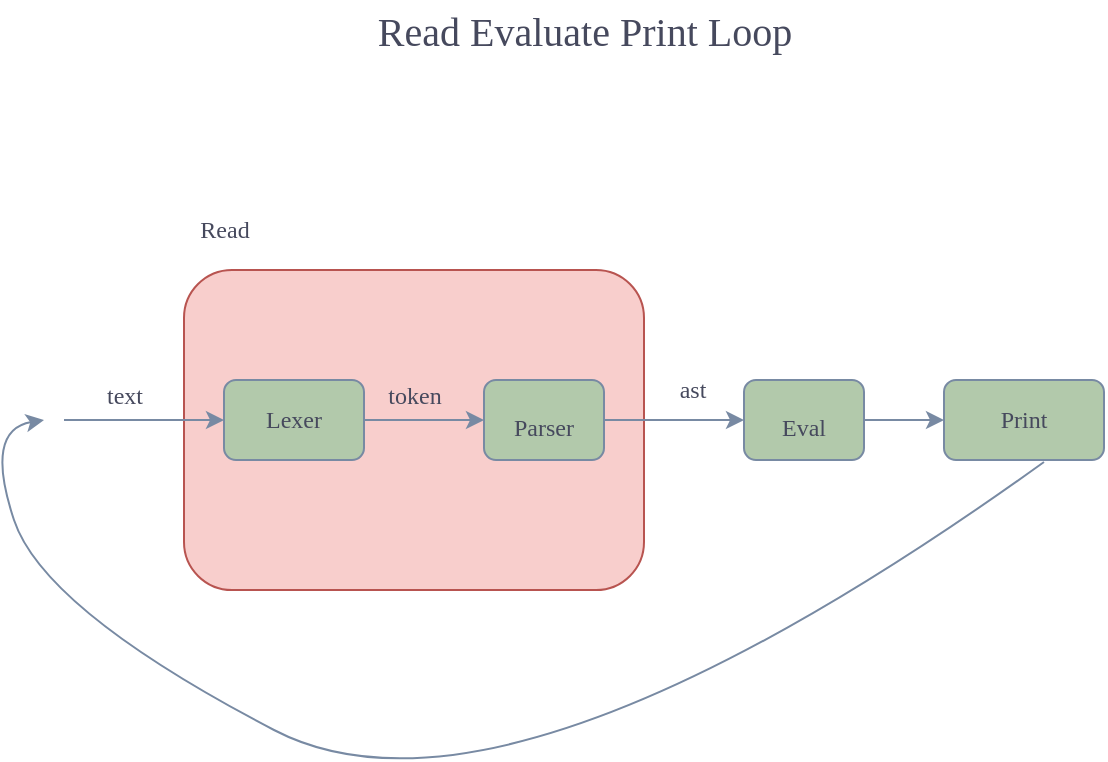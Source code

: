 <mxfile version="14.7.7" type="github" pages="15">
  <diagram id="bYD-6wlcabKU-R1hzNnc" name="repl">
    <mxGraphModel dx="1034" dy="597" grid="1" gridSize="10" guides="1" tooltips="1" connect="1" arrows="1" fold="1" page="1" pageScale="1" pageWidth="827" pageHeight="1169" math="0" shadow="0">
      <root>
        <mxCell id="0" />
        <mxCell id="1" parent="0" />
        <mxCell id="w_Al3-Uy9nH9oolB92Ia-1" value="Read Evaluate Print Loop" style="text;html=1;align=center;verticalAlign=middle;resizable=0;points=[];autosize=1;strokeColor=none;fontColor=#46495D;fontFamily=Comic Sans MS;fontSize=20;" parent="1" vertex="1">
          <mxGeometry x="235" y="85" width="250" height="30" as="geometry" />
        </mxCell>
        <mxCell id="w_Al3-Uy9nH9oolB92Ia-2" value="" style="rounded=1;whiteSpace=wrap;html=1;sketch=0;fontFamily=Comic Sans MS;fontSize=20;fillColor=#f8cecc;strokeColor=#b85450;" parent="1" vertex="1">
          <mxGeometry x="160" y="220" width="230" height="160" as="geometry" />
        </mxCell>
        <mxCell id="w_Al3-Uy9nH9oolB92Ia-6" value="" style="edgeStyle=orthogonalEdgeStyle;curved=0;rounded=1;sketch=0;orthogonalLoop=1;jettySize=auto;html=1;fontFamily=Comic Sans MS;fontSize=12;fontColor=#46495D;strokeColor=#788AA3;fillColor=#B2C9AB;" parent="1" source="w_Al3-Uy9nH9oolB92Ia-3" target="w_Al3-Uy9nH9oolB92Ia-4" edge="1">
          <mxGeometry relative="1" as="geometry" />
        </mxCell>
        <mxCell id="w_Al3-Uy9nH9oolB92Ia-3" value="Lexer" style="rounded=1;whiteSpace=wrap;html=1;sketch=0;fontFamily=Comic Sans MS;fontSize=12;fontColor=#46495D;strokeColor=#788AA3;fillColor=#B2C9AB;" parent="1" vertex="1">
          <mxGeometry x="180" y="275" width="70" height="40" as="geometry" />
        </mxCell>
        <mxCell id="w_Al3-Uy9nH9oolB92Ia-4" value="&lt;font style=&quot;font-size: 12px&quot;&gt;Parser&lt;/font&gt;" style="rounded=1;whiteSpace=wrap;html=1;sketch=0;fontFamily=Comic Sans MS;fontSize=20;fontColor=#46495D;strokeColor=#788AA3;fillColor=#B2C9AB;" parent="1" vertex="1">
          <mxGeometry x="310" y="275" width="60" height="40" as="geometry" />
        </mxCell>
        <mxCell id="w_Al3-Uy9nH9oolB92Ia-10" value="token" style="text;html=1;align=center;verticalAlign=middle;resizable=0;points=[];autosize=1;strokeColor=none;fontSize=12;fontFamily=Comic Sans MS;fontColor=#46495D;" parent="1" vertex="1">
          <mxGeometry x="250" y="272.5" width="50" height="20" as="geometry" />
        </mxCell>
        <mxCell id="w_Al3-Uy9nH9oolB92Ia-12" value="" style="endArrow=classic;html=1;fontFamily=Comic Sans MS;fontSize=12;fontColor=#46495D;strokeColor=#788AA3;fillColor=#B2C9AB;exitX=1;exitY=0.5;exitDx=0;exitDy=0;entryX=0;entryY=0.5;entryDx=0;entryDy=0;" parent="1" source="w_Al3-Uy9nH9oolB92Ia-4" target="w_Al3-Uy9nH9oolB92Ia-15" edge="1">
          <mxGeometry width="50" height="50" relative="1" as="geometry">
            <mxPoint x="370" y="305.5" as="sourcePoint" />
            <mxPoint x="440" y="295" as="targetPoint" />
          </mxGeometry>
        </mxCell>
        <mxCell id="w_Al3-Uy9nH9oolB92Ia-13" value="ast" style="text;html=1;align=center;verticalAlign=middle;resizable=0;points=[];autosize=1;strokeColor=none;fontSize=12;fontFamily=Comic Sans MS;fontColor=#46495D;" parent="1" vertex="1">
          <mxGeometry x="399" y="270" width="30" height="20" as="geometry" />
        </mxCell>
        <mxCell id="w_Al3-Uy9nH9oolB92Ia-14" value="Read" style="text;html=1;align=center;verticalAlign=middle;resizable=0;points=[];autosize=1;strokeColor=none;fontSize=12;fontFamily=Comic Sans MS;fontColor=#46495D;" parent="1" vertex="1">
          <mxGeometry x="160" y="190" width="40" height="20" as="geometry" />
        </mxCell>
        <mxCell id="w_Al3-Uy9nH9oolB92Ia-19" value="" style="edgeStyle=orthogonalEdgeStyle;curved=0;rounded=1;sketch=0;orthogonalLoop=1;jettySize=auto;html=1;fontFamily=Comic Sans MS;fontSize=12;fontColor=#46495D;strokeColor=#788AA3;fillColor=#B2C9AB;" parent="1" source="w_Al3-Uy9nH9oolB92Ia-15" target="w_Al3-Uy9nH9oolB92Ia-16" edge="1">
          <mxGeometry relative="1" as="geometry" />
        </mxCell>
        <mxCell id="w_Al3-Uy9nH9oolB92Ia-15" value="&lt;font style=&quot;font-size: 12px&quot;&gt;Eval&lt;/font&gt;" style="rounded=1;whiteSpace=wrap;html=1;sketch=0;fontFamily=Comic Sans MS;fontSize=20;fontColor=#46495D;strokeColor=#788AA3;fillColor=#B2C9AB;" parent="1" vertex="1">
          <mxGeometry x="440" y="275" width="60" height="40" as="geometry" />
        </mxCell>
        <mxCell id="w_Al3-Uy9nH9oolB92Ia-16" value="Print" style="rounded=1;whiteSpace=wrap;html=1;sketch=0;fontFamily=Comic Sans MS;fontSize=12;fontColor=#46495D;strokeColor=#788AA3;fillColor=#B2C9AB;" parent="1" vertex="1">
          <mxGeometry x="540" y="275" width="80" height="40" as="geometry" />
        </mxCell>
        <mxCell id="w_Al3-Uy9nH9oolB92Ia-21" value="" style="endArrow=classic;html=1;fontFamily=Comic Sans MS;fontSize=12;fontColor=#46495D;strokeColor=#788AA3;fillColor=#B2C9AB;entryX=0;entryY=0.5;entryDx=0;entryDy=0;" parent="1" target="w_Al3-Uy9nH9oolB92Ia-3" edge="1">
          <mxGeometry width="50" height="50" relative="1" as="geometry">
            <mxPoint x="100" y="295" as="sourcePoint" />
            <mxPoint x="150" y="292.5" as="targetPoint" />
          </mxGeometry>
        </mxCell>
        <mxCell id="w_Al3-Uy9nH9oolB92Ia-22" value="text" style="text;html=1;align=center;verticalAlign=middle;resizable=0;points=[];autosize=1;strokeColor=none;fontSize=12;fontFamily=Comic Sans MS;fontColor=#46495D;" parent="1" vertex="1">
          <mxGeometry x="110" y="272.5" width="40" height="20" as="geometry" />
        </mxCell>
        <mxCell id="w_Al3-Uy9nH9oolB92Ia-23" value="" style="curved=1;endArrow=classic;html=1;fontFamily=Comic Sans MS;fontSize=12;fontColor=#46495D;strokeColor=#788AA3;fillColor=#B2C9AB;exitX=0.625;exitY=1.025;exitDx=0;exitDy=0;exitPerimeter=0;" parent="1" source="w_Al3-Uy9nH9oolB92Ia-16" edge="1">
          <mxGeometry width="50" height="50" relative="1" as="geometry">
            <mxPoint x="60" y="350" as="sourcePoint" />
            <mxPoint x="90" y="295" as="targetPoint" />
            <Array as="points">
              <mxPoint x="320" y="510" />
              <mxPoint x="90" y="390" />
              <mxPoint x="60" y="300" />
            </Array>
          </mxGeometry>
        </mxCell>
      </root>
    </mxGraphModel>
  </diagram>
  <diagram id="IDgxlgijwUD1yHe02zdY" name="parser-example">
    <mxGraphModel dx="1034" dy="1766" grid="1" gridSize="10" guides="1" tooltips="1" connect="1" arrows="1" fold="1" page="1" pageScale="1" pageWidth="827" pageHeight="1169" math="0" shadow="0">
      <root>
        <mxCell id="_4mlFaS8eq7xx3cC7Mqu-0" />
        <mxCell id="_4mlFaS8eq7xx3cC7Mqu-1" parent="_4mlFaS8eq7xx3cC7Mqu-0" />
        <mxCell id="hTMgmw7-0UAndJ2Yl9Qk-26" value="" style="rounded=1;whiteSpace=wrap;html=1;sketch=0;fontFamily=Comic Sans MS;fillColor=#fad7ac;strokeColor=#b46504;" parent="_4mlFaS8eq7xx3cC7Mqu-1" vertex="1">
          <mxGeometry x="1700" y="-30" width="250" height="320" as="geometry" />
        </mxCell>
        <mxCell id="_4mlFaS8eq7xx3cC7Mqu-64" value="" style="rounded=1;whiteSpace=wrap;html=1;sketch=0;fontFamily=Comic Sans MS;fillColor=#fad7ac;strokeColor=#b46504;" parent="_4mlFaS8eq7xx3cC7Mqu-1" vertex="1">
          <mxGeometry x="1097.5" y="-140" width="255" height="640" as="geometry" />
        </mxCell>
        <mxCell id="_4mlFaS8eq7xx3cC7Mqu-5" value="parser(&quot;(a (b))&quot;, nil)" style="rounded=1;whiteSpace=wrap;html=1;sketch=0;fontFamily=Comic Sans MS;fontColor=#46495D;strokeColor=#788AA3;fillColor=#B2C9AB;" parent="_4mlFaS8eq7xx3cC7Mqu-1" vertex="1">
          <mxGeometry x="60" y="320" width="120" height="50" as="geometry" />
        </mxCell>
        <mxCell id="_4mlFaS8eq7xx3cC7Mqu-12" value="" style="shape=table;html=1;whiteSpace=wrap;startSize=0;container=1;collapsible=0;childLayout=tableLayout;fillColor=#B2C9AB;strokeColor=#788AA3;fontColor=#46495D;comic=1;fontFamily=Comic Sans MS;" parent="_4mlFaS8eq7xx3cC7Mqu-1" vertex="1">
          <mxGeometry x="280" y="160" width="310" height="360" as="geometry" />
        </mxCell>
        <mxCell id="_4mlFaS8eq7xx3cC7Mqu-13" value="" style="shape=partialRectangle;html=1;whiteSpace=wrap;collapsible=0;dropTarget=0;pointerEvents=0;fillColor=none;top=0;left=0;bottom=0;right=0;points=[[0,0.5],[1,0.5]];portConstraint=eastwest;strokeColor=#788AA3;fontColor=#46495D;fontFamily=Comic Sans MS;" parent="_4mlFaS8eq7xx3cC7Mqu-12" vertex="1">
          <mxGeometry width="310" height="70" as="geometry" />
        </mxCell>
        <mxCell id="_4mlFaS8eq7xx3cC7Mqu-14" value="①&amp;nbsp; 遇到 (，初始化空 list = .List([])" style="shape=partialRectangle;html=1;whiteSpace=wrap;connectable=0;overflow=hidden;fillColor=none;top=0;left=0;bottom=0;right=0;strokeColor=#788AA3;fontColor=#46495D;fontFamily=Comic Sans MS;" parent="_4mlFaS8eq7xx3cC7Mqu-13" vertex="1">
          <mxGeometry width="310" height="70" as="geometry" />
        </mxCell>
        <mxCell id="_4mlFaS8eq7xx3cC7Mqu-15" value="" style="shape=partialRectangle;html=1;whiteSpace=wrap;collapsible=0;dropTarget=0;pointerEvents=0;fillColor=none;top=0;left=0;bottom=0;right=0;points=[[0,0.5],[1,0.5]];portConstraint=eastwest;strokeColor=#788AA3;fontColor=#46495D;fontFamily=Comic Sans MS;" parent="_4mlFaS8eq7xx3cC7Mqu-12" vertex="1">
          <mxGeometry y="70" width="310" height="75" as="geometry" />
        </mxCell>
        <mxCell id="_4mlFaS8eq7xx3cC7Mqu-16" value="②&amp;nbsp; 递归调用，&amp;nbsp;parser(&quot;a (b))&quot;, .List([]))" style="shape=partialRectangle;html=1;whiteSpace=wrap;connectable=0;overflow=hidden;fillColor=none;top=0;left=0;bottom=0;right=0;strokeColor=#788AA3;fontColor=#46495D;fontFamily=Comic Sans MS;" parent="_4mlFaS8eq7xx3cC7Mqu-15" vertex="1">
          <mxGeometry width="310" height="75" as="geometry" />
        </mxCell>
        <mxCell id="_4mlFaS8eq7xx3cC7Mqu-17" value="" style="shape=partialRectangle;html=1;whiteSpace=wrap;collapsible=0;dropTarget=0;pointerEvents=0;fillColor=none;top=0;left=0;bottom=0;right=0;points=[[0,0.5],[1,0.5]];portConstraint=eastwest;strokeColor=#788AA3;fontColor=#46495D;fontFamily=Comic Sans MS;" parent="_4mlFaS8eq7xx3cC7Mqu-12" vertex="1">
          <mxGeometry y="145" width="310" height="140" as="geometry" />
        </mxCell>
        <mxCell id="_4mlFaS8eq7xx3cC7Mqu-18" value="⑧&amp;nbsp; 递归函返回结果：&lt;br&gt;&lt;font color=&quot;#ea6b66&quot;&gt;node&amp;nbsp; = .List([.Atom(a), .List([b])])&lt;br&gt;remainTokens = &#39;&#39;&lt;/font&gt;&lt;br&gt;&lt;br&gt;添加到父节点，此时父节点为 nil，最终节点是&amp;nbsp;&lt;span style=&quot;color: rgb(234 , 107 , 102)&quot;&gt;.List([.Atom(a), .List([b])])&lt;/span&gt;" style="shape=partialRectangle;html=1;whiteSpace=wrap;connectable=0;overflow=hidden;top=0;left=0;bottom=0;right=0;strokeColor=#23445d;fontFamily=Comic Sans MS;fillColor=#D4E1F5;" parent="_4mlFaS8eq7xx3cC7Mqu-17" vertex="1">
          <mxGeometry width="310" height="140" as="geometry" />
        </mxCell>
        <mxCell id="_4mlFaS8eq7xx3cC7Mqu-19" value="" style="shape=partialRectangle;html=1;whiteSpace=wrap;collapsible=0;dropTarget=0;pointerEvents=0;fillColor=none;top=0;left=0;bottom=0;right=0;points=[[0,0.5],[1,0.5]];portConstraint=eastwest;strokeColor=#788AA3;fontColor=#46495D;fontFamily=Comic Sans MS;" parent="_4mlFaS8eq7xx3cC7Mqu-12" vertex="1">
          <mxGeometry y="285" width="310" height="75" as="geometry" />
        </mxCell>
        <mxCell id="_4mlFaS8eq7xx3cC7Mqu-20" value="⑨&amp;nbsp; remainTokens 为空，退出循环" style="shape=partialRectangle;html=1;whiteSpace=wrap;connectable=0;overflow=hidden;fillColor=#d80073;top=0;left=0;bottom=0;right=0;strokeColor=#A50040;fontColor=#ffffff;fontFamily=Comic Sans MS;" parent="_4mlFaS8eq7xx3cC7Mqu-19" vertex="1">
          <mxGeometry width="310" height="75" as="geometry" />
        </mxCell>
        <mxCell id="_4mlFaS8eq7xx3cC7Mqu-25" value="" style="shape=table;html=1;whiteSpace=wrap;startSize=0;container=1;collapsible=0;childLayout=tableLayout;fillColor=#B2C9AB;strokeColor=#788AA3;fontColor=#46495D;fontFamily=Comic Sans MS;comic=1;" parent="_4mlFaS8eq7xx3cC7Mqu-1" vertex="1">
          <mxGeometry x="1125" y="-120" width="200" height="150" as="geometry" />
        </mxCell>
        <mxCell id="_4mlFaS8eq7xx3cC7Mqu-26" value="" style="shape=partialRectangle;html=1;whiteSpace=wrap;collapsible=0;dropTarget=0;pointerEvents=0;fillColor=none;top=0;left=0;bottom=0;right=0;points=[[0,0.5],[1,0.5]];portConstraint=eastwest;strokeColor=#788AA3;fontColor=#46495D;fontFamily=Comic Sans MS;" parent="_4mlFaS8eq7xx3cC7Mqu-25" vertex="1">
          <mxGeometry width="200" height="50" as="geometry" />
        </mxCell>
        <mxCell id="_4mlFaS8eq7xx3cC7Mqu-27" value="a" style="shape=partialRectangle;html=1;whiteSpace=wrap;connectable=0;overflow=hidden;fillColor=none;top=0;left=0;bottom=0;right=0;strokeColor=#788AA3;fontColor=#46495D;fontFamily=Comic Sans MS;" parent="_4mlFaS8eq7xx3cC7Mqu-26" vertex="1">
          <mxGeometry width="200" height="50" as="geometry" />
        </mxCell>
        <mxCell id="_4mlFaS8eq7xx3cC7Mqu-28" value="" style="shape=partialRectangle;html=1;whiteSpace=wrap;collapsible=0;dropTarget=0;pointerEvents=0;fillColor=none;top=0;left=0;bottom=0;right=0;points=[[0,0.5],[1,0.5]];portConstraint=eastwest;strokeColor=#788AA3;fontColor=#46495D;fontFamily=Comic Sans MS;" parent="_4mlFaS8eq7xx3cC7Mqu-25" vertex="1">
          <mxGeometry y="50" width="200" height="50" as="geometry" />
        </mxCell>
        <mxCell id="_4mlFaS8eq7xx3cC7Mqu-29" value=".Atom(a) 添加到父节点" style="shape=partialRectangle;html=1;whiteSpace=wrap;connectable=0;overflow=hidden;fillColor=none;top=0;left=0;bottom=0;right=0;strokeColor=#788AA3;fontColor=#46495D;fontFamily=Comic Sans MS;" parent="_4mlFaS8eq7xx3cC7Mqu-28" vertex="1">
          <mxGeometry width="200" height="50" as="geometry" />
        </mxCell>
        <mxCell id="_4mlFaS8eq7xx3cC7Mqu-30" value="" style="shape=partialRectangle;html=1;whiteSpace=wrap;collapsible=0;dropTarget=0;pointerEvents=0;fillColor=none;top=0;left=0;bottom=0;right=0;points=[[0,0.5],[1,0.5]];portConstraint=eastwest;strokeColor=#788AA3;fontColor=#46495D;fontFamily=Comic Sans MS;" parent="_4mlFaS8eq7xx3cC7Mqu-25" vertex="1">
          <mxGeometry y="100" width="200" height="50" as="geometry" />
        </mxCell>
        <mxCell id="_4mlFaS8eq7xx3cC7Mqu-31" value="父节点此时为：.List([.Atom(a)])" style="shape=partialRectangle;html=1;whiteSpace=wrap;connectable=0;overflow=hidden;fillColor=none;top=0;left=0;bottom=0;right=0;strokeColor=#788AA3;fontColor=#46495D;fontFamily=Comic Sans MS;" parent="_4mlFaS8eq7xx3cC7Mqu-30" vertex="1">
          <mxGeometry width="200" height="50" as="geometry" />
        </mxCell>
        <mxCell id="_4mlFaS8eq7xx3cC7Mqu-34" value="" style="shape=table;html=1;whiteSpace=wrap;startSize=0;container=1;collapsible=0;childLayout=tableLayout;fillColor=#B2C9AB;strokeColor=#788AA3;fontColor=#46495D;fontFamily=Comic Sans MS;comic=1;" parent="_4mlFaS8eq7xx3cC7Mqu-1" vertex="1">
          <mxGeometry x="1725" y="-6" width="200" height="115" as="geometry" />
        </mxCell>
        <mxCell id="_4mlFaS8eq7xx3cC7Mqu-35" value="" style="shape=partialRectangle;html=1;whiteSpace=wrap;collapsible=0;dropTarget=0;pointerEvents=0;fillColor=none;top=0;left=0;bottom=0;right=0;points=[[0,0.5],[1,0.5]];portConstraint=eastwest;strokeColor=#788AA3;fontColor=#46495D;fontFamily=Comic Sans MS;" parent="_4mlFaS8eq7xx3cC7Mqu-34" vertex="1">
          <mxGeometry width="200" height="40" as="geometry" />
        </mxCell>
        <mxCell id="_4mlFaS8eq7xx3cC7Mqu-36" value="b" style="shape=partialRectangle;html=1;whiteSpace=wrap;connectable=0;overflow=hidden;fillColor=none;top=0;left=0;bottom=0;right=0;strokeColor=#788AA3;fontColor=#46495D;fontFamily=Comic Sans MS;" parent="_4mlFaS8eq7xx3cC7Mqu-35" vertex="1">
          <mxGeometry width="200" height="40" as="geometry" />
        </mxCell>
        <mxCell id="_4mlFaS8eq7xx3cC7Mqu-37" value="" style="shape=partialRectangle;html=1;whiteSpace=wrap;collapsible=0;dropTarget=0;pointerEvents=0;fillColor=none;top=0;left=0;bottom=0;right=0;points=[[0,0.5],[1,0.5]];portConstraint=eastwest;strokeColor=#788AA3;fontColor=#46495D;fontFamily=Comic Sans MS;" parent="_4mlFaS8eq7xx3cC7Mqu-34" vertex="1">
          <mxGeometry y="40" width="200" height="35" as="geometry" />
        </mxCell>
        <mxCell id="_4mlFaS8eq7xx3cC7Mqu-38" value=".Atom(b) 添加到父节点" style="shape=partialRectangle;html=1;whiteSpace=wrap;connectable=0;overflow=hidden;fillColor=none;top=0;left=0;bottom=0;right=0;strokeColor=#788AA3;fontColor=#46495D;fontFamily=Comic Sans MS;" parent="_4mlFaS8eq7xx3cC7Mqu-37" vertex="1">
          <mxGeometry width="200" height="35" as="geometry" />
        </mxCell>
        <mxCell id="_4mlFaS8eq7xx3cC7Mqu-39" value="" style="shape=partialRectangle;html=1;whiteSpace=wrap;collapsible=0;dropTarget=0;pointerEvents=0;fillColor=none;top=0;left=0;bottom=0;right=0;points=[[0,0.5],[1,0.5]];portConstraint=eastwest;strokeColor=#788AA3;fontColor=#46495D;fontFamily=Comic Sans MS;" parent="_4mlFaS8eq7xx3cC7Mqu-34" vertex="1">
          <mxGeometry y="75" width="200" height="40" as="geometry" />
        </mxCell>
        <mxCell id="_4mlFaS8eq7xx3cC7Mqu-40" value=".List([.Atom(b)])" style="shape=partialRectangle;html=1;whiteSpace=wrap;connectable=0;overflow=hidden;fillColor=none;top=0;left=0;bottom=0;right=0;strokeColor=#788AA3;fontColor=#46495D;fontFamily=Comic Sans MS;" parent="_4mlFaS8eq7xx3cC7Mqu-39" vertex="1">
          <mxGeometry width="200" height="40" as="geometry" />
        </mxCell>
        <mxCell id="_4mlFaS8eq7xx3cC7Mqu-43" value="" style="shape=table;html=1;whiteSpace=wrap;startSize=0;container=1;collapsible=0;childLayout=tableLayout;fillColor=#B2C9AB;strokeColor=#788AA3;fontColor=#46495D;fontFamily=Comic Sans MS;comic=1;" parent="_4mlFaS8eq7xx3cC7Mqu-1" vertex="1">
          <mxGeometry x="1125" y="340" width="200" height="139" as="geometry" />
        </mxCell>
        <mxCell id="_4mlFaS8eq7xx3cC7Mqu-44" value="" style="shape=partialRectangle;html=1;whiteSpace=wrap;collapsible=0;dropTarget=0;pointerEvents=0;fillColor=none;top=0;left=0;bottom=0;right=0;points=[[0,0.5],[1,0.5]];portConstraint=eastwest;strokeColor=#788AA3;fontColor=#46495D;fontFamily=Comic Sans MS;" parent="_4mlFaS8eq7xx3cC7Mqu-43" vertex="1">
          <mxGeometry width="200" height="47" as="geometry" />
        </mxCell>
        <mxCell id="_4mlFaS8eq7xx3cC7Mqu-45" value=")" style="shape=partialRectangle;html=1;whiteSpace=wrap;connectable=0;overflow=hidden;fillColor=none;top=0;left=0;bottom=0;right=0;strokeColor=#788AA3;fontColor=#46495D;fontFamily=Comic Sans MS;" parent="_4mlFaS8eq7xx3cC7Mqu-44" vertex="1">
          <mxGeometry width="200" height="47" as="geometry" />
        </mxCell>
        <mxCell id="_4mlFaS8eq7xx3cC7Mqu-46" value="" style="shape=partialRectangle;html=1;whiteSpace=wrap;collapsible=0;dropTarget=0;pointerEvents=0;fillColor=none;top=0;left=0;bottom=0;right=0;points=[[0,0.5],[1,0.5]];portConstraint=eastwest;strokeColor=#788AA3;fontColor=#46495D;fontFamily=Comic Sans MS;" parent="_4mlFaS8eq7xx3cC7Mqu-43" vertex="1">
          <mxGeometry y="47" width="200" height="46" as="geometry" />
        </mxCell>
        <mxCell id="_4mlFaS8eq7xx3cC7Mqu-47" value="返回节点：.List([.Atom(a), .List([b])])" style="shape=partialRectangle;html=1;whiteSpace=wrap;connectable=0;overflow=hidden;fillColor=#1ba1e2;top=0;left=0;bottom=0;right=0;strokeColor=#006EAF;fontColor=#ffffff;fontFamily=Comic Sans MS;" parent="_4mlFaS8eq7xx3cC7Mqu-46" vertex="1">
          <mxGeometry width="200" height="46" as="geometry" />
        </mxCell>
        <mxCell id="YtVXQPlO4M4Zjdi4VDkw-2" style="shape=partialRectangle;html=1;whiteSpace=wrap;collapsible=0;dropTarget=0;pointerEvents=0;fillColor=none;top=0;left=0;bottom=0;right=0;points=[[0,0.5],[1,0.5]];portConstraint=eastwest;strokeColor=#788AA3;fontColor=#46495D;fontFamily=Comic Sans MS;" vertex="1" parent="_4mlFaS8eq7xx3cC7Mqu-43">
          <mxGeometry y="93" width="200" height="46" as="geometry" />
        </mxCell>
        <mxCell id="YtVXQPlO4M4Zjdi4VDkw-3" value="&lt;span&gt;返回 remainTokens = &quot;&quot;&lt;/span&gt;" style="shape=partialRectangle;html=1;whiteSpace=wrap;connectable=0;overflow=hidden;top=0;left=0;bottom=0;right=0;strokeColor=#006EAF;fontColor=#ffffff;fontFamily=Comic Sans MS;fillColor=#A20025;" vertex="1" parent="YtVXQPlO4M4Zjdi4VDkw-2">
          <mxGeometry width="200" height="46" as="geometry" />
        </mxCell>
        <mxCell id="_4mlFaS8eq7xx3cC7Mqu-65" style="edgeStyle=orthogonalEdgeStyle;curved=0;rounded=1;sketch=0;orthogonalLoop=1;jettySize=auto;html=1;entryX=0;entryY=0.5;entryDx=0;entryDy=0;fontFamily=Comic Sans MS;fontColor=#46495D;strokeColor=#788AA3;fillColor=#B2C9AB;" parent="_4mlFaS8eq7xx3cC7Mqu-1" source="_4mlFaS8eq7xx3cC7Mqu-57" target="_4mlFaS8eq7xx3cC7Mqu-64" edge="1">
          <mxGeometry relative="1" as="geometry">
            <Array as="points">
              <mxPoint x="1024" y="185" />
              <mxPoint x="1024" y="180" />
            </Array>
          </mxGeometry>
        </mxCell>
        <mxCell id="_4mlFaS8eq7xx3cC7Mqu-57" value="parser(&quot;a (b))&quot;, .List([]))" style="rounded=1;whiteSpace=wrap;html=1;sketch=0;fontFamily=Comic Sans MS;fontColor=#46495D;strokeColor=#788AA3;fillColor=#B2C9AB;" parent="_4mlFaS8eq7xx3cC7Mqu-1" vertex="1">
          <mxGeometry x="800" y="160" width="150" height="50" as="geometry" />
        </mxCell>
        <mxCell id="_4mlFaS8eq7xx3cC7Mqu-58" style="edgeStyle=orthogonalEdgeStyle;curved=0;rounded=1;sketch=0;orthogonalLoop=1;jettySize=auto;html=1;entryX=0;entryY=0.5;entryDx=0;entryDy=0;fontFamily=Comic Sans MS;fontColor=#46495D;fillColor=#B2C9AB;strokeColor=#EA6B66;" parent="_4mlFaS8eq7xx3cC7Mqu-1" source="_4mlFaS8eq7xx3cC7Mqu-15" target="_4mlFaS8eq7xx3cC7Mqu-57" edge="1">
          <mxGeometry relative="1" as="geometry" />
        </mxCell>
        <mxCell id="_4mlFaS8eq7xx3cC7Mqu-61" style="edgeStyle=orthogonalEdgeStyle;curved=0;rounded=1;sketch=0;orthogonalLoop=1;jettySize=auto;html=1;entryX=1;entryY=0.5;entryDx=0;entryDy=0;fontFamily=Comic Sans MS;fontColor=#46495D;fillColor=#B2C9AB;strokeColor=#EA6B66;" parent="_4mlFaS8eq7xx3cC7Mqu-1" source="_4mlFaS8eq7xx3cC7Mqu-46" target="_4mlFaS8eq7xx3cC7Mqu-17" edge="1">
          <mxGeometry relative="1" as="geometry" />
        </mxCell>
        <mxCell id="_4mlFaS8eq7xx3cC7Mqu-62" value="⑦ 递归返回" style="text;html=1;align=center;verticalAlign=middle;resizable=0;points=[];autosize=1;strokeColor=none;fontFamily=Comic Sans MS;fontColor=#46495D;" parent="_4mlFaS8eq7xx3cC7Mqu-1" vertex="1">
          <mxGeometry x="600" y="350" width="80" height="20" as="geometry" />
        </mxCell>
        <mxCell id="_4mlFaS8eq7xx3cC7Mqu-66" value="解析 &quot;a (b))&quot; 的过程" style="text;html=1;align=center;verticalAlign=middle;resizable=0;points=[];autosize=1;strokeColor=#56517e;fontFamily=Comic Sans MS;fillColor=#d0cee2;" parent="_4mlFaS8eq7xx3cC7Mqu-1" vertex="1">
          <mxGeometry x="1165" y="-180" width="120" height="20" as="geometry" />
        </mxCell>
        <mxCell id="_4mlFaS8eq7xx3cC7Mqu-67" value="处理步骤" style="text;html=1;align=center;verticalAlign=middle;resizable=0;points=[];autosize=1;strokeColor=#56517e;fontFamily=Comic Sans MS;fillColor=#d0cee2;" parent="_4mlFaS8eq7xx3cC7Mqu-1" vertex="1">
          <mxGeometry x="400" y="130" width="60" height="20" as="geometry" />
        </mxCell>
        <mxCell id="IgfBPxlftsUJ-9vwSgzn-0" value="② 递归调用" style="text;html=1;align=center;verticalAlign=middle;resizable=0;points=[];autosize=1;strokeColor=none;fontFamily=Comic Sans MS;fontColor=#46495D;" parent="_4mlFaS8eq7xx3cC7Mqu-1" vertex="1">
          <mxGeometry x="710" y="160" width="80" height="20" as="geometry" />
        </mxCell>
        <mxCell id="hTMgmw7-0UAndJ2Yl9Qk-0" value="" style="shape=table;html=1;whiteSpace=wrap;startSize=0;container=1;collapsible=0;childLayout=tableLayout;fillColor=#B2C9AB;strokeColor=#788AA3;fontColor=#46495D;fontFamily=Comic Sans MS;comic=1;" parent="_4mlFaS8eq7xx3cC7Mqu-1" vertex="1">
          <mxGeometry x="1125" y="65" width="200" height="235" as="geometry" />
        </mxCell>
        <mxCell id="hTMgmw7-0UAndJ2Yl9Qk-1" value="" style="shape=partialRectangle;html=1;whiteSpace=wrap;collapsible=0;dropTarget=0;pointerEvents=0;fillColor=none;top=0;left=0;bottom=0;right=0;points=[[0,0.5],[1,0.5]];portConstraint=eastwest;strokeColor=#788AA3;fontColor=#46495D;fontFamily=Comic Sans MS;" parent="hTMgmw7-0UAndJ2Yl9Qk-0" vertex="1">
          <mxGeometry width="200" height="48" as="geometry" />
        </mxCell>
        <mxCell id="hTMgmw7-0UAndJ2Yl9Qk-2" value="（" style="shape=partialRectangle;html=1;whiteSpace=wrap;connectable=0;overflow=hidden;fillColor=none;top=0;left=0;bottom=0;right=0;strokeColor=#788AA3;fontColor=#46495D;fontFamily=Comic Sans MS;" parent="hTMgmw7-0UAndJ2Yl9Qk-1" vertex="1">
          <mxGeometry width="200" height="48" as="geometry" />
        </mxCell>
        <mxCell id="hTMgmw7-0UAndJ2Yl9Qk-3" value="" style="shape=partialRectangle;html=1;whiteSpace=wrap;collapsible=0;dropTarget=0;pointerEvents=0;fillColor=none;top=0;left=0;bottom=0;right=0;points=[[0,0.5],[1,0.5]];portConstraint=eastwest;strokeColor=#788AA3;fontColor=#46495D;fontFamily=Comic Sans MS;" parent="hTMgmw7-0UAndJ2Yl9Qk-0" vertex="1">
          <mxGeometry y="48" width="200" height="46" as="geometry" />
        </mxCell>
        <mxCell id="hTMgmw7-0UAndJ2Yl9Qk-4" value="递归调用" style="shape=partialRectangle;html=1;whiteSpace=wrap;connectable=0;overflow=hidden;fillColor=none;top=0;left=0;bottom=0;right=0;strokeColor=#788AA3;fontColor=#46495D;fontFamily=Comic Sans MS;" parent="hTMgmw7-0UAndJ2Yl9Qk-3" vertex="1">
          <mxGeometry width="200" height="46" as="geometry" />
        </mxCell>
        <mxCell id="hTMgmw7-0UAndJ2Yl9Qk-5" value="" style="shape=partialRectangle;html=1;whiteSpace=wrap;collapsible=0;dropTarget=0;pointerEvents=0;fillColor=none;top=0;left=0;bottom=0;right=0;points=[[0,0.5],[1,0.5]];portConstraint=eastwest;strokeColor=#788AA3;fontColor=#46495D;fontFamily=Comic Sans MS;" parent="hTMgmw7-0UAndJ2Yl9Qk-0" vertex="1">
          <mxGeometry y="94" width="200" height="48" as="geometry" />
        </mxCell>
        <mxCell id="hTMgmw7-0UAndJ2Yl9Qk-6" value="递归返回节点，添加到父节点" style="shape=partialRectangle;html=1;whiteSpace=wrap;connectable=0;overflow=hidden;fillColor=none;top=0;left=0;bottom=0;right=0;strokeColor=#788AA3;fontColor=#46495D;fontFamily=Comic Sans MS;" parent="hTMgmw7-0UAndJ2Yl9Qk-5" vertex="1">
          <mxGeometry width="200" height="48" as="geometry" />
        </mxCell>
        <mxCell id="hTMgmw7-0UAndJ2Yl9Qk-23" value="" style="shape=partialRectangle;html=1;whiteSpace=wrap;collapsible=0;dropTarget=0;pointerEvents=0;fillColor=none;top=0;left=0;bottom=0;right=0;points=[[0,0.5],[1,0.5]];portConstraint=eastwest;strokeColor=#788AA3;fontColor=#46495D;fontFamily=Comic Sans MS;" parent="hTMgmw7-0UAndJ2Yl9Qk-0" vertex="1">
          <mxGeometry y="142" width="200" height="46" as="geometry" />
        </mxCell>
        <mxCell id="hTMgmw7-0UAndJ2Yl9Qk-24" value="父节点此时为：.List([.Atom(a), .List([b])])" style="shape=partialRectangle;html=1;whiteSpace=wrap;connectable=0;overflow=hidden;fillColor=none;top=0;left=0;bottom=0;right=0;strokeColor=#788AA3;fontColor=#46495D;fontFamily=Comic Sans MS;" parent="hTMgmw7-0UAndJ2Yl9Qk-23" vertex="1">
          <mxGeometry width="200" height="46" as="geometry" />
        </mxCell>
        <mxCell id="hTMgmw7-0UAndJ2Yl9Qk-35" value="" style="shape=partialRectangle;html=1;whiteSpace=wrap;collapsible=0;dropTarget=0;pointerEvents=0;fillColor=#1ba1e2;top=0;left=0;bottom=0;right=0;points=[[0,0.5],[1,0.5]];portConstraint=eastwest;strokeColor=#006EAF;fontColor=#ffffff;fontFamily=Comic Sans MS;" parent="hTMgmw7-0UAndJ2Yl9Qk-0" vertex="1">
          <mxGeometry y="188" width="200" height="47" as="geometry" />
        </mxCell>
        <mxCell id="hTMgmw7-0UAndJ2Yl9Qk-36" value="remainTokens = )，继续遍历" style="shape=partialRectangle;html=1;whiteSpace=wrap;connectable=0;overflow=hidden;fillColor=#d80073;top=0;left=0;bottom=0;right=0;strokeColor=#A50040;fontColor=#ffffff;fontFamily=Comic Sans MS;" parent="hTMgmw7-0UAndJ2Yl9Qk-35" vertex="1">
          <mxGeometry width="200" height="47" as="geometry" />
        </mxCell>
        <mxCell id="hTMgmw7-0UAndJ2Yl9Qk-7" style="edgeStyle=orthogonalEdgeStyle;curved=0;rounded=1;sketch=0;orthogonalLoop=1;jettySize=auto;html=1;fontFamily=Comic Sans MS;fontColor=#46495D;fillColor=#B2C9AB;align=center;entryX=0;entryY=0.5;entryDx=0;entryDy=0;strokeColor=#EA6B66;" parent="_4mlFaS8eq7xx3cC7Mqu-1" source="hTMgmw7-0UAndJ2Yl9Qk-3" target="hTMgmw7-0UAndJ2Yl9Qk-8" edge="1">
          <mxGeometry relative="1" as="geometry">
            <mxPoint x="1420" y="100" as="targetPoint" />
          </mxGeometry>
        </mxCell>
        <mxCell id="hTMgmw7-0UAndJ2Yl9Qk-31" value="" style="edgeStyle=orthogonalEdgeStyle;curved=0;rounded=1;sketch=0;orthogonalLoop=1;jettySize=auto;html=1;fontFamily=Comic Sans MS;fontColor=#46495D;strokeColor=#788AA3;fillColor=#B2C9AB;align=center;" parent="_4mlFaS8eq7xx3cC7Mqu-1" edge="1">
          <mxGeometry relative="1" as="geometry">
            <mxPoint x="1635" y="100" as="sourcePoint" />
            <mxPoint x="1695" y="100" as="targetPoint" />
            <Array as="points">
              <mxPoint x="1675" y="100" />
              <mxPoint x="1675" y="100" />
            </Array>
          </mxGeometry>
        </mxCell>
        <mxCell id="hTMgmw7-0UAndJ2Yl9Qk-8" value="parser(&quot;b))&quot;, .List([]))" style="rounded=1;whiteSpace=wrap;html=1;sketch=0;fontFamily=Comic Sans MS;fontColor=#46495D;strokeColor=#788AA3;fillColor=#B2C9AB;" parent="_4mlFaS8eq7xx3cC7Mqu-1" vertex="1">
          <mxGeometry x="1490" y="75" width="150" height="50" as="geometry" />
        </mxCell>
        <mxCell id="hTMgmw7-0UAndJ2Yl9Qk-9" value="" style="shape=table;html=1;whiteSpace=wrap;startSize=0;container=1;collapsible=0;childLayout=tableLayout;fillColor=#B2C9AB;strokeColor=#788AA3;fontColor=#46495D;fontFamily=Comic Sans MS;comic=1;" parent="_4mlFaS8eq7xx3cC7Mqu-1" vertex="1">
          <mxGeometry x="1725" y="150" width="200" height="117" as="geometry" />
        </mxCell>
        <mxCell id="hTMgmw7-0UAndJ2Yl9Qk-10" value="" style="shape=partialRectangle;html=1;whiteSpace=wrap;collapsible=0;dropTarget=0;pointerEvents=0;fillColor=none;top=0;left=0;bottom=0;right=0;points=[[0,0.5],[1,0.5]];portConstraint=eastwest;strokeColor=#788AA3;fontColor=#46495D;fontFamily=Comic Sans MS;" parent="hTMgmw7-0UAndJ2Yl9Qk-9" vertex="1">
          <mxGeometry width="200" height="39" as="geometry" />
        </mxCell>
        <mxCell id="hTMgmw7-0UAndJ2Yl9Qk-11" value=")" style="shape=partialRectangle;html=1;whiteSpace=wrap;connectable=0;overflow=hidden;fillColor=none;top=0;left=0;bottom=0;right=0;strokeColor=#788AA3;fontColor=#46495D;fontFamily=Comic Sans MS;" parent="hTMgmw7-0UAndJ2Yl9Qk-10" vertex="1">
          <mxGeometry width="200" height="39" as="geometry" />
        </mxCell>
        <mxCell id="hTMgmw7-0UAndJ2Yl9Qk-12" value="" style="shape=partialRectangle;html=1;whiteSpace=wrap;collapsible=0;dropTarget=0;pointerEvents=0;fillColor=none;top=0;left=0;bottom=0;right=0;points=[[0,0.5],[1,0.5]];portConstraint=eastwest;strokeColor=#788AA3;fontColor=#46495D;fontFamily=Comic Sans MS;" parent="hTMgmw7-0UAndJ2Yl9Qk-9" vertex="1">
          <mxGeometry y="39" width="200" height="39" as="geometry" />
        </mxCell>
        <mxCell id="hTMgmw7-0UAndJ2Yl9Qk-13" value="返回节点: .List([.Atom(b)])" style="shape=partialRectangle;html=1;whiteSpace=wrap;connectable=0;overflow=hidden;fillColor=#1ba1e2;top=0;left=0;bottom=0;right=0;strokeColor=#006EAF;fontFamily=Comic Sans MS;fontColor=#ffffff;" parent="hTMgmw7-0UAndJ2Yl9Qk-12" vertex="1">
          <mxGeometry width="200" height="39" as="geometry" />
        </mxCell>
        <mxCell id="hTMgmw7-0UAndJ2Yl9Qk-37" value="" style="shape=partialRectangle;html=1;whiteSpace=wrap;collapsible=0;dropTarget=0;pointerEvents=0;fillColor=none;top=0;left=0;bottom=0;right=0;points=[[0,0.5],[1,0.5]];portConstraint=eastwest;strokeColor=#788AA3;fontColor=#46495D;fontFamily=Comic Sans MS;" parent="hTMgmw7-0UAndJ2Yl9Qk-9" vertex="1">
          <mxGeometry y="78" width="200" height="39" as="geometry" />
        </mxCell>
        <mxCell id="hTMgmw7-0UAndJ2Yl9Qk-38" value="返回 remainTokens = &quot;)&quot;" style="shape=partialRectangle;html=1;whiteSpace=wrap;connectable=0;overflow=hidden;fillColor=#a20025;top=0;left=0;bottom=0;right=0;strokeColor=#6F0000;fontFamily=Comic Sans MS;fontColor=#ffffff;" parent="hTMgmw7-0UAndJ2Yl9Qk-37" vertex="1">
          <mxGeometry width="200" height="39" as="geometry" />
        </mxCell>
        <mxCell id="hTMgmw7-0UAndJ2Yl9Qk-25" style="edgeStyle=orthogonalEdgeStyle;curved=0;rounded=1;sketch=0;orthogonalLoop=1;jettySize=auto;html=1;fontFamily=Comic Sans MS;fontColor=#46495D;fillColor=#B2C9AB;align=center;entryX=1;entryY=0.5;entryDx=0;entryDy=0;strokeColor=#EA6B66;" parent="_4mlFaS8eq7xx3cC7Mqu-1" source="hTMgmw7-0UAndJ2Yl9Qk-12" target="hTMgmw7-0UAndJ2Yl9Qk-5" edge="1">
          <mxGeometry relative="1" as="geometry">
            <mxPoint x="1400" y="170" as="targetPoint" />
          </mxGeometry>
        </mxCell>
        <mxCell id="hTMgmw7-0UAndJ2Yl9Qk-32" value="解析 &quot;b))&quot; 的过程" style="text;html=1;align=center;verticalAlign=middle;resizable=0;points=[];autosize=1;strokeColor=#56517e;fontFamily=Comic Sans MS;fillColor=#d0cee2;" parent="_4mlFaS8eq7xx3cC7Mqu-1" vertex="1">
          <mxGeometry x="1770" y="-70" width="110" height="20" as="geometry" />
        </mxCell>
        <mxCell id="hTMgmw7-0UAndJ2Yl9Qk-33" value="⑥ 递归返回" style="text;html=1;align=center;verticalAlign=middle;resizable=0;points=[];autosize=1;strokeColor=none;fontFamily=Comic Sans MS;fontColor=#46495D;" parent="_4mlFaS8eq7xx3cC7Mqu-1" vertex="1">
          <mxGeometry x="1360" y="160" width="80" height="20" as="geometry" />
        </mxCell>
        <mxCell id="hTMgmw7-0UAndJ2Yl9Qk-34" value="④ 递归调用" style="text;html=1;align=center;verticalAlign=middle;resizable=0;points=[];autosize=1;strokeColor=none;fontFamily=Comic Sans MS;fontColor=#46495D;" parent="_4mlFaS8eq7xx3cC7Mqu-1" vertex="1">
          <mxGeometry x="1400" y="75" width="80" height="20" as="geometry" />
        </mxCell>
        <mxCell id="hTMgmw7-0UAndJ2Yl9Qk-44" value="" style="edgeStyle=elbowEdgeStyle;elbow=vertical;endArrow=classic;html=1;fontFamily=Comic Sans MS;fontColor=#46495D;strokeColor=#788AA3;fillColor=#B2C9AB;align=center;exitX=0.66;exitY=1.021;exitDx=0;exitDy=0;exitPerimeter=0;" parent="_4mlFaS8eq7xx3cC7Mqu-1" source="hTMgmw7-0UAndJ2Yl9Qk-35" target="_4mlFaS8eq7xx3cC7Mqu-44" edge="1">
          <mxGeometry width="50" height="50" relative="1" as="geometry">
            <mxPoint x="1320" y="280" as="sourcePoint" />
            <mxPoint x="1375" y="240" as="targetPoint" />
          </mxGeometry>
        </mxCell>
        <mxCell id="YtVXQPlO4M4Zjdi4VDkw-4" value="③" style="text;html=1;align=center;verticalAlign=middle;resizable=0;points=[];autosize=1;strokeColor=none;" vertex="1" parent="_4mlFaS8eq7xx3cC7Mqu-1">
          <mxGeometry x="960" y="160" width="30" height="20" as="geometry" />
        </mxCell>
        <mxCell id="YtVXQPlO4M4Zjdi4VDkw-5" value="⑤" style="text;html=1;align=center;verticalAlign=middle;resizable=0;points=[];autosize=1;strokeColor=none;" vertex="1" parent="_4mlFaS8eq7xx3cC7Mqu-1">
          <mxGeometry x="1650" y="75" width="30" height="20" as="geometry" />
        </mxCell>
        <mxCell id="YtVXQPlO4M4Zjdi4VDkw-7" value="" style="edgeStyle=elbowEdgeStyle;elbow=vertical;endArrow=classic;html=1;fontFamily=Comic Sans MS;fontColor=#46495D;strokeColor=#788AA3;fillColor=#B2C9AB;align=center;exitX=0.66;exitY=1.021;exitDx=0;exitDy=0;exitPerimeter=0;" edge="1" parent="_4mlFaS8eq7xx3cC7Mqu-1">
          <mxGeometry width="50" height="50" relative="1" as="geometry">
            <mxPoint x="1257" y="27.997" as="sourcePoint" />
            <mxPoint x="1225" y="67.01" as="targetPoint" />
          </mxGeometry>
        </mxCell>
        <mxCell id="YtVXQPlO4M4Zjdi4VDkw-8" value="" style="edgeStyle=elbowEdgeStyle;elbow=vertical;endArrow=classic;html=1;fontFamily=Comic Sans MS;fontColor=#46495D;strokeColor=#788AA3;fillColor=#B2C9AB;align=center;exitX=0.66;exitY=1.021;exitDx=0;exitDy=0;exitPerimeter=0;" edge="1" parent="_4mlFaS8eq7xx3cC7Mqu-1">
          <mxGeometry width="50" height="50" relative="1" as="geometry">
            <mxPoint x="1852" y="109.997" as="sourcePoint" />
            <mxPoint x="1820" y="149.01" as="targetPoint" />
          </mxGeometry>
        </mxCell>
        <mxCell id="YtVXQPlO4M4Zjdi4VDkw-10" value="" style="curved=1;endArrow=classic;html=1;entryX=-0.006;entryY=0.029;entryDx=0;entryDy=0;entryPerimeter=0;strokeColor=#67AB9F;" edge="1" parent="_4mlFaS8eq7xx3cC7Mqu-1" target="_4mlFaS8eq7xx3cC7Mqu-13">
          <mxGeometry width="50" height="50" relative="1" as="geometry">
            <mxPoint x="180" y="350" as="sourcePoint" />
            <mxPoint x="230" y="300" as="targetPoint" />
            <Array as="points">
              <mxPoint x="230" y="350" />
              <mxPoint x="180" y="300" />
            </Array>
          </mxGeometry>
        </mxCell>
      </root>
    </mxGraphModel>
  </diagram>
  <diagram id="BxJlmRCdKB-YVktXmWqv" name="parser">
    <mxGraphModel dx="1034" dy="1762" grid="1" gridSize="10" guides="1" tooltips="1" connect="1" arrows="1" fold="1" page="1" pageScale="1" pageWidth="827" pageHeight="1169" math="0" shadow="0">
      <root>
        <mxCell id="IUG3ZgZPdK8sgtfe1htu-0" />
        <mxCell id="IUG3ZgZPdK8sgtfe1htu-1" parent="IUG3ZgZPdK8sgtfe1htu-0" />
        <mxCell id="-RJvNgX3KiUq18bfSwnl-0" value="" style="shape=table;html=1;whiteSpace=wrap;startSize=0;container=1;collapsible=0;childLayout=tableLayout;fillColor=#B2C9AB;strokeColor=#788AA3;fontColor=#46495D;comic=1;fontFamily=Comic Sans MS;align=center;" vertex="1" parent="IUG3ZgZPdK8sgtfe1htu-1">
          <mxGeometry x="280" y="140" width="310" height="240" as="geometry" />
        </mxCell>
        <mxCell id="-RJvNgX3KiUq18bfSwnl-1" value="" style="shape=partialRectangle;html=1;whiteSpace=wrap;collapsible=0;dropTarget=0;pointerEvents=0;fillColor=none;top=0;left=0;bottom=0;right=0;points=[[0,0.5],[1,0.5]];portConstraint=eastwest;strokeColor=#788AA3;fontColor=#46495D;fontFamily=Comic Sans MS;align=center;" vertex="1" parent="-RJvNgX3KiUq18bfSwnl-0">
          <mxGeometry width="310" height="60" as="geometry" />
        </mxCell>
        <mxCell id="-RJvNgX3KiUq18bfSwnl-2" value="遇到 (，初始化空 list = .List([])" style="shape=partialRectangle;html=1;whiteSpace=wrap;connectable=0;overflow=hidden;fillColor=none;top=0;left=0;bottom=0;right=0;strokeColor=#788AA3;fontColor=#46495D;fontFamily=Comic Sans MS;align=center;" vertex="1" parent="-RJvNgX3KiUq18bfSwnl-1">
          <mxGeometry width="310" height="60" as="geometry" />
        </mxCell>
        <mxCell id="-RJvNgX3KiUq18bfSwnl-3" value="" style="shape=partialRectangle;html=1;whiteSpace=wrap;collapsible=0;dropTarget=0;pointerEvents=0;fillColor=none;top=0;left=0;bottom=0;right=0;points=[[0,0.5],[1,0.5]];portConstraint=eastwest;strokeColor=#788AA3;fontColor=#46495D;fontFamily=Comic Sans MS;align=center;" vertex="1" parent="-RJvNgX3KiUq18bfSwnl-0">
          <mxGeometry y="60" width="310" height="60" as="geometry" />
        </mxCell>
        <mxCell id="-RJvNgX3KiUq18bfSwnl-4" value="递归调用，&amp;nbsp;parser(tokens, .List([]))" style="shape=partialRectangle;html=1;whiteSpace=wrap;connectable=0;overflow=hidden;fillColor=none;top=0;left=0;bottom=0;right=0;strokeColor=#788AA3;fontColor=#46495D;fontFamily=Comic Sans MS;align=center;" vertex="1" parent="-RJvNgX3KiUq18bfSwnl-3">
          <mxGeometry width="310" height="60" as="geometry" />
        </mxCell>
        <mxCell id="-RJvNgX3KiUq18bfSwnl-5" value="" style="shape=partialRectangle;html=1;whiteSpace=wrap;collapsible=0;dropTarget=0;pointerEvents=0;fillColor=none;top=0;left=0;bottom=0;right=0;points=[[0,0.5],[1,0.5]];portConstraint=eastwest;strokeColor=#788AA3;fontColor=#46495D;fontFamily=Comic Sans MS;align=center;" vertex="1" parent="-RJvNgX3KiUq18bfSwnl-0">
          <mxGeometry y="120" width="310" height="60" as="geometry" />
        </mxCell>
        <mxCell id="-RJvNgX3KiUq18bfSwnl-6" value="递归函返回结果：(remainTokens,&amp;nbsp;&lt;br&gt;node) 。&lt;br&gt;添加节点 parentNode.append(node)" style="shape=partialRectangle;html=1;whiteSpace=wrap;connectable=0;overflow=hidden;fillColor=none;top=0;left=0;bottom=0;right=0;strokeColor=#788AA3;fontColor=#46495D;fontFamily=Comic Sans MS;align=center;" vertex="1" parent="-RJvNgX3KiUq18bfSwnl-5">
          <mxGeometry width="310" height="60" as="geometry" />
        </mxCell>
        <mxCell id="-RJvNgX3KiUq18bfSwnl-7" value="" style="shape=partialRectangle;html=1;whiteSpace=wrap;collapsible=0;dropTarget=0;pointerEvents=0;fillColor=none;top=0;left=0;bottom=0;right=0;points=[[0,0.5],[1,0.5]];portConstraint=eastwest;strokeColor=#788AA3;fontColor=#46495D;fontFamily=Comic Sans MS;align=center;" vertex="1" parent="-RJvNgX3KiUq18bfSwnl-0">
          <mxGeometry y="180" width="310" height="60" as="geometry" />
        </mxCell>
        <mxCell id="-RJvNgX3KiUq18bfSwnl-8" value="继续循环遍历&amp;nbsp;&lt;span&gt;remainTokens。若为空，则退出循环，整体返回&lt;/span&gt;parentNode&lt;span&gt;&lt;br&gt;。&lt;/span&gt;" style="shape=partialRectangle;html=1;whiteSpace=wrap;connectable=0;overflow=hidden;fillColor=none;top=0;left=0;bottom=0;right=0;strokeColor=#788AA3;fontColor=#46495D;fontFamily=Comic Sans MS;align=center;" vertex="1" parent="-RJvNgX3KiUq18bfSwnl-7">
          <mxGeometry width="310" height="60" as="geometry" />
        </mxCell>
        <mxCell id="-RJvNgX3KiUq18bfSwnl-9" value="" style="shape=table;html=1;whiteSpace=wrap;startSize=0;container=1;collapsible=0;childLayout=tableLayout;fillColor=#B2C9AB;strokeColor=#788AA3;fontColor=#46495D;comic=1;fontFamily=Comic Sans MS;align=center;" vertex="1" parent="IUG3ZgZPdK8sgtfe1htu-1">
          <mxGeometry x="280" y="420" width="310" height="60" as="geometry" />
        </mxCell>
        <mxCell id="-RJvNgX3KiUq18bfSwnl-10" value="" style="shape=partialRectangle;html=1;whiteSpace=wrap;collapsible=0;dropTarget=0;pointerEvents=0;fillColor=none;top=0;left=0;bottom=0;right=0;points=[[0,0.5],[1,0.5]];portConstraint=eastwest;strokeColor=#788AA3;fontColor=#46495D;fontFamily=Comic Sans MS;align=center;" vertex="1" parent="-RJvNgX3KiUq18bfSwnl-9">
          <mxGeometry width="310" height="60" as="geometry" />
        </mxCell>
        <mxCell id="-RJvNgX3KiUq18bfSwnl-11" value="遇到 )，返回节点" style="shape=partialRectangle;html=1;whiteSpace=wrap;connectable=0;overflow=hidden;fillColor=none;top=0;left=0;bottom=0;right=0;strokeColor=#788AA3;fontColor=#46495D;fontFamily=Comic Sans MS;align=center;" vertex="1" parent="-RJvNgX3KiUq18bfSwnl-10">
          <mxGeometry width="310" height="60" as="geometry" />
        </mxCell>
        <mxCell id="-RJvNgX3KiUq18bfSwnl-18" value="" style="shape=table;html=1;whiteSpace=wrap;startSize=0;container=1;collapsible=0;childLayout=tableLayout;fillColor=#B2C9AB;strokeColor=#788AA3;fontColor=#46495D;comic=1;fontFamily=Comic Sans MS;align=center;" vertex="1" parent="IUG3ZgZPdK8sgtfe1htu-1">
          <mxGeometry x="280" y="520" width="310" height="60" as="geometry" />
        </mxCell>
        <mxCell id="-RJvNgX3KiUq18bfSwnl-19" value="" style="shape=partialRectangle;html=1;whiteSpace=wrap;collapsible=0;dropTarget=0;pointerEvents=0;fillColor=none;top=0;left=0;bottom=0;right=0;points=[[0,0.5],[1,0.5]];portConstraint=eastwest;strokeColor=#788AA3;fontColor=#46495D;fontFamily=Comic Sans MS;align=center;" vertex="1" parent="-RJvNgX3KiUq18bfSwnl-18">
          <mxGeometry width="310" height="60" as="geometry" />
        </mxCell>
        <mxCell id="-RJvNgX3KiUq18bfSwnl-20" value="遇到 text，添加到父节点" style="shape=partialRectangle;html=1;whiteSpace=wrap;connectable=0;overflow=hidden;fillColor=none;top=0;left=0;bottom=0;right=0;strokeColor=#788AA3;fontColor=#46495D;fontFamily=Comic Sans MS;align=center;" vertex="1" parent="-RJvNgX3KiUq18bfSwnl-19">
          <mxGeometry width="310" height="60" as="geometry" />
        </mxCell>
        <mxCell id="-RJvNgX3KiUq18bfSwnl-21" value="" style="shape=table;html=1;whiteSpace=wrap;startSize=0;container=1;collapsible=0;childLayout=tableLayout;fillColor=#B2C9AB;strokeColor=#788AA3;fontColor=#46495D;comic=1;fontFamily=Comic Sans MS;align=center;" vertex="1" parent="IUG3ZgZPdK8sgtfe1htu-1">
          <mxGeometry x="280" y="40" width="310" height="60" as="geometry" />
        </mxCell>
        <mxCell id="-RJvNgX3KiUq18bfSwnl-22" value="" style="shape=partialRectangle;html=1;whiteSpace=wrap;collapsible=0;dropTarget=0;pointerEvents=0;fillColor=none;top=0;left=0;bottom=0;right=0;points=[[0,0.5],[1,0.5]];portConstraint=eastwest;strokeColor=#788AA3;fontColor=#46495D;fontFamily=Comic Sans MS;align=center;" vertex="1" parent="-RJvNgX3KiUq18bfSwnl-21">
          <mxGeometry width="310" height="60" as="geometry" />
        </mxCell>
        <mxCell id="-RJvNgX3KiUq18bfSwnl-23" value="初始父节点为 nil" style="shape=partialRectangle;html=1;whiteSpace=wrap;connectable=0;overflow=hidden;fillColor=none;top=0;left=0;bottom=0;right=0;strokeColor=#788AA3;fontColor=#46495D;fontFamily=Comic Sans MS;align=center;" vertex="1" parent="-RJvNgX3KiUq18bfSwnl-22">
          <mxGeometry width="310" height="60" as="geometry" />
        </mxCell>
        <mxCell id="qzS3W-ApIyp-rq3ySZLR-8" value="" style="edgeStyle=orthogonalEdgeStyle;curved=0;rounded=1;sketch=0;orthogonalLoop=1;jettySize=auto;html=1;fontFamily=Comic Sans MS;fontColor=#46495D;strokeColor=#788AA3;fillColor=#B2C9AB;align=center;" edge="1" parent="IUG3ZgZPdK8sgtfe1htu-1" source="qzS3W-ApIyp-rq3ySZLR-0" target="qzS3W-ApIyp-rq3ySZLR-7">
          <mxGeometry relative="1" as="geometry" />
        </mxCell>
        <mxCell id="qzS3W-ApIyp-rq3ySZLR-0" value="parser(tokens, nil)" style="rounded=1;whiteSpace=wrap;html=1;sketch=0;fontFamily=Comic Sans MS;fontColor=#46495D;strokeColor=#788AA3;fillColor=#B2C9AB;align=center;" vertex="1" parent="IUG3ZgZPdK8sgtfe1htu-1">
          <mxGeometry x="40" y="285" width="120" height="50" as="geometry" />
        </mxCell>
        <mxCell id="qzS3W-ApIyp-rq3ySZLR-10" style="edgeStyle=orthogonalEdgeStyle;curved=0;rounded=1;sketch=0;orthogonalLoop=1;jettySize=auto;html=1;entryX=1;entryY=0.5;entryDx=0;entryDy=0;fontFamily=Comic Sans MS;fontColor=#46495D;strokeColor=#788AA3;fillColor=#B2C9AB;align=center;" edge="1" parent="IUG3ZgZPdK8sgtfe1htu-1" source="qzS3W-ApIyp-rq3ySZLR-1" target="-RJvNgX3KiUq18bfSwnl-5">
          <mxGeometry relative="1" as="geometry" />
        </mxCell>
        <mxCell id="qzS3W-ApIyp-rq3ySZLR-1" value="parser(tokens, .List([]))" style="rounded=1;whiteSpace=wrap;html=1;sketch=0;fontFamily=Comic Sans MS;fontColor=#46495D;strokeColor=#788AA3;fillColor=#B2C9AB;align=center;" vertex="1" parent="IUG3ZgZPdK8sgtfe1htu-1">
          <mxGeometry x="800" y="205" width="180" height="50" as="geometry" />
        </mxCell>
        <mxCell id="qzS3W-ApIyp-rq3ySZLR-4" value="递归函数返回" style="text;html=1;align=center;verticalAlign=middle;resizable=0;points=[];autosize=1;strokeColor=none;fontFamily=Comic Sans MS;fontColor=#46495D;" vertex="1" parent="IUG3ZgZPdK8sgtfe1htu-1">
          <mxGeometry x="615" y="260" width="90" height="20" as="geometry" />
        </mxCell>
        <mxCell id="qzS3W-ApIyp-rq3ySZLR-5" style="edgeStyle=orthogonalEdgeStyle;curved=0;rounded=1;sketch=0;orthogonalLoop=1;jettySize=auto;html=1;entryX=0;entryY=0.5;entryDx=0;entryDy=0;fontFamily=Comic Sans MS;fontColor=#46495D;strokeColor=#788AA3;fillColor=#B2C9AB;align=center;" edge="1" parent="IUG3ZgZPdK8sgtfe1htu-1" source="-RJvNgX3KiUq18bfSwnl-3" target="qzS3W-ApIyp-rq3ySZLR-1">
          <mxGeometry relative="1" as="geometry" />
        </mxCell>
        <mxCell id="qzS3W-ApIyp-rq3ySZLR-6" value="递归调用" style="text;html=1;align=center;verticalAlign=middle;resizable=0;points=[];autosize=1;strokeColor=none;fontFamily=Comic Sans MS;fontColor=#46495D;" vertex="1" parent="IUG3ZgZPdK8sgtfe1htu-1">
          <mxGeometry x="620" y="200" width="60" height="20" as="geometry" />
        </mxCell>
        <mxCell id="qzS3W-ApIyp-rq3ySZLR-7" value="" style="shape=curlyBracket;whiteSpace=wrap;html=1;rounded=1;sketch=0;fontFamily=Comic Sans MS;fontColor=#46495D;strokeColor=#788AA3;fillColor=none;align=center;" vertex="1" parent="IUG3ZgZPdK8sgtfe1htu-1">
          <mxGeometry x="230" y="70" width="20" height="480" as="geometry" />
        </mxCell>
        <mxCell id="qzS3W-ApIyp-rq3ySZLR-9" value="如果 tokens 中嵌套有 (，那么继续递归调用，逐级返回" style="text;html=1;align=center;verticalAlign=middle;resizable=0;points=[];autosize=1;strokeColor=#ae4132;fontFamily=Comic Sans MS;fillColor=#fad9d5;" vertex="1" parent="IUG3ZgZPdK8sgtfe1htu-1">
          <mxGeometry x="735" y="170" width="310" height="20" as="geometry" />
        </mxCell>
        <mxCell id="SZWgoYWrUdFnCD6Rpcko-0" value="parser(tokens, parentNode) -&amp;gt; (remainTokens, node)" style="rounded=1;whiteSpace=wrap;html=1;sketch=0;fontFamily=Comic Sans MS;strokeColor=#0e8088;fillColor=#b0e3e6;align=center;" vertex="1" parent="IUG3ZgZPdK8sgtfe1htu-1">
          <mxGeometry x="40" y="-80" width="235" height="50" as="geometry" />
        </mxCell>
        <mxCell id="SZWgoYWrUdFnCD6Rpcko-2" value="解析方法定义，返回剩余 token + 节点" style="text;html=1;align=center;verticalAlign=middle;resizable=0;points=[];autosize=1;strokeColor=none;fontFamily=Comic Sans MS;" vertex="1" parent="IUG3ZgZPdK8sgtfe1htu-1">
          <mxGeometry x="47.5" y="-120" width="220" height="20" as="geometry" />
        </mxCell>
      </root>
    </mxGraphModel>
  </diagram>
  <diagram id="I4y1xsMjU2EsVGipaCwk" name="cond-expr">
    <mxGraphModel dx="1034" dy="593" grid="1" gridSize="10" guides="1" tooltips="1" connect="1" arrows="1" fold="1" page="1" pageScale="1" pageWidth="827" pageHeight="1169" math="0" shadow="0">
      <root>
        <mxCell id="NyIZKkRW4BIxMnyziah--0" />
        <mxCell id="NyIZKkRW4BIxMnyziah--1" parent="NyIZKkRW4BIxMnyziah--0" />
        <mxCell id="NyIZKkRW4BIxMnyziah--2" value="&lt;span&gt;(cond ((atom (quote A)) (quote B)) ((quote true) (quote C)))&lt;/span&gt;" style="text;html=1;align=center;verticalAlign=middle;resizable=0;points=[];autosize=1;strokeColor=#b46504;fontFamily=Comic Sans MS;comic=1;fillColor=#fad7ac;" vertex="1" parent="NyIZKkRW4BIxMnyziah--1">
          <mxGeometry x="170" width="340" height="20" as="geometry" />
        </mxCell>
        <mxCell id="NyIZKkRW4BIxMnyziah--42" style="edgeStyle=orthogonalEdgeStyle;curved=0;rounded=1;sketch=0;orthogonalLoop=1;jettySize=auto;html=1;fontFamily=Comic Sans MS;fontColor=#46495D;strokeColor=#788AA3;fillColor=#B2C9AB;" edge="1" parent="NyIZKkRW4BIxMnyziah--1" source="NyIZKkRW4BIxMnyziah--4">
          <mxGeometry relative="1" as="geometry">
            <mxPoint x="240" y="290" as="targetPoint" />
          </mxGeometry>
        </mxCell>
        <mxCell id="NyIZKkRW4BIxMnyziah--4" value="" style="shape=table;html=1;whiteSpace=wrap;startSize=0;container=1;collapsible=0;childLayout=tableLayout;fillColor=#B2C9AB;strokeColor=#788AA3;fontColor=#46495D;comic=1;fontFamily=Comic Sans MS;" vertex="1" parent="NyIZKkRW4BIxMnyziah--1">
          <mxGeometry x="100" y="180" width="480" height="40" as="geometry" />
        </mxCell>
        <mxCell id="NyIZKkRW4BIxMnyziah--5" value="" style="shape=partialRectangle;html=1;whiteSpace=wrap;collapsible=0;dropTarget=0;pointerEvents=0;fillColor=none;top=0;left=0;bottom=0;right=0;points=[[0,0.5],[1,0.5]];portConstraint=eastwest;strokeColor=#788AA3;fontColor=#46495D;comic=1;fontFamily=Comic Sans MS;" vertex="1" parent="NyIZKkRW4BIxMnyziah--4">
          <mxGeometry width="480" height="40" as="geometry" />
        </mxCell>
        <mxCell id="NyIZKkRW4BIxMnyziah--6" value=".Atom(cond)" style="shape=partialRectangle;html=1;whiteSpace=wrap;connectable=0;overflow=hidden;fillColor=none;top=0;left=0;bottom=0;right=0;strokeColor=#788AA3;fontColor=#46495D;comic=1;fontFamily=Comic Sans MS;" vertex="1" parent="NyIZKkRW4BIxMnyziah--5">
          <mxGeometry width="160" height="40" as="geometry" />
        </mxCell>
        <mxCell id="NyIZKkRW4BIxMnyziah--7" value=".List" style="shape=partialRectangle;html=1;whiteSpace=wrap;connectable=0;overflow=hidden;fillColor=none;top=0;left=0;bottom=0;right=0;strokeColor=#788AA3;fontColor=#46495D;comic=1;fontFamily=Comic Sans MS;" vertex="1" parent="NyIZKkRW4BIxMnyziah--5">
          <mxGeometry x="160" width="160" height="40" as="geometry" />
        </mxCell>
        <mxCell id="NyIZKkRW4BIxMnyziah--8" value=".List" style="shape=partialRectangle;html=1;whiteSpace=wrap;connectable=0;overflow=hidden;fillColor=none;top=0;left=0;bottom=0;right=0;strokeColor=#788AA3;fontColor=#46495D;comic=1;fontFamily=Comic Sans MS;" vertex="1" parent="NyIZKkRW4BIxMnyziah--5">
          <mxGeometry x="320" width="160" height="40" as="geometry" />
        </mxCell>
        <mxCell id="NyIZKkRW4BIxMnyziah--14" value="" style="shape=table;html=1;whiteSpace=wrap;startSize=0;container=1;collapsible=0;childLayout=tableLayout;fillColor=#B2C9AB;strokeColor=#788AA3;fontColor=#46495D;comic=1;fontFamily=Comic Sans MS;" vertex="1" parent="NyIZKkRW4BIxMnyziah--1">
          <mxGeometry x="150" y="300" width="190" height="40" as="geometry" />
        </mxCell>
        <mxCell id="NyIZKkRW4BIxMnyziah--15" value="" style="shape=partialRectangle;html=1;whiteSpace=wrap;collapsible=0;dropTarget=0;pointerEvents=0;fillColor=none;top=0;left=0;bottom=0;right=0;points=[[0,0.5],[1,0.5]];portConstraint=eastwest;strokeColor=#788AA3;fontColor=#46495D;comic=1;fontFamily=Comic Sans MS;" vertex="1" parent="NyIZKkRW4BIxMnyziah--14">
          <mxGeometry width="190" height="40" as="geometry" />
        </mxCell>
        <mxCell id="NyIZKkRW4BIxMnyziah--16" value=".List" style="shape=partialRectangle;html=1;whiteSpace=wrap;connectable=0;overflow=hidden;fillColor=none;top=0;left=0;bottom=0;right=0;strokeColor=#788AA3;fontColor=#46495D;comic=1;fontFamily=Comic Sans MS;" vertex="1" parent="NyIZKkRW4BIxMnyziah--15">
          <mxGeometry width="95" height="40" as="geometry" />
        </mxCell>
        <mxCell id="NyIZKkRW4BIxMnyziah--17" value=".List" style="shape=partialRectangle;html=1;whiteSpace=wrap;connectable=0;overflow=hidden;fillColor=none;top=0;left=0;bottom=0;right=0;strokeColor=#788AA3;fontColor=#46495D;comic=1;fontFamily=Comic Sans MS;" vertex="1" parent="NyIZKkRW4BIxMnyziah--15">
          <mxGeometry x="95" width="95" height="40" as="geometry" />
        </mxCell>
        <mxCell id="NyIZKkRW4BIxMnyziah--18" value="" style="shape=table;html=1;whiteSpace=wrap;startSize=0;container=1;collapsible=0;childLayout=tableLayout;fillColor=#B2C9AB;strokeColor=#788AA3;fontColor=#46495D;comic=1;fontFamily=Comic Sans MS;" vertex="1" parent="NyIZKkRW4BIxMnyziah--1">
          <mxGeometry x="600" y="300" width="210" height="40" as="geometry" />
        </mxCell>
        <mxCell id="NyIZKkRW4BIxMnyziah--19" value="" style="shape=partialRectangle;html=1;whiteSpace=wrap;collapsible=0;dropTarget=0;pointerEvents=0;fillColor=none;top=0;left=0;bottom=0;right=0;points=[[0,0.5],[1,0.5]];portConstraint=eastwest;strokeColor=#788AA3;fontColor=#46495D;comic=1;fontFamily=Comic Sans MS;" vertex="1" parent="NyIZKkRW4BIxMnyziah--18">
          <mxGeometry width="210" height="40" as="geometry" />
        </mxCell>
        <mxCell id="NyIZKkRW4BIxMnyziah--20" value=".List" style="shape=partialRectangle;html=1;whiteSpace=wrap;connectable=0;overflow=hidden;fillColor=none;top=0;left=0;bottom=0;right=0;strokeColor=#788AA3;fontColor=#46495D;comic=1;fontFamily=Comic Sans MS;" vertex="1" parent="NyIZKkRW4BIxMnyziah--19">
          <mxGeometry width="105" height="40" as="geometry" />
        </mxCell>
        <mxCell id="NyIZKkRW4BIxMnyziah--21" value=".List" style="shape=partialRectangle;html=1;whiteSpace=wrap;connectable=0;overflow=hidden;fillColor=none;top=0;left=0;bottom=0;right=0;strokeColor=#788AA3;fontColor=#46495D;comic=1;fontFamily=Comic Sans MS;" vertex="1" parent="NyIZKkRW4BIxMnyziah--19">
          <mxGeometry x="105" width="105" height="40" as="geometry" />
        </mxCell>
        <mxCell id="NyIZKkRW4BIxMnyziah--22" value="" style="shape=table;html=1;whiteSpace=wrap;startSize=0;container=1;collapsible=0;childLayout=tableLayout;fillColor=#fad7ac;strokeColor=#b46504;comic=1;fontFamily=Comic Sans MS;" vertex="1" parent="NyIZKkRW4BIxMnyziah--1">
          <mxGeometry x="40" y="400" width="180" height="40" as="geometry" />
        </mxCell>
        <mxCell id="NyIZKkRW4BIxMnyziah--23" value="" style="shape=partialRectangle;html=1;whiteSpace=wrap;collapsible=0;dropTarget=0;pointerEvents=0;fillColor=none;top=0;left=0;bottom=0;right=0;points=[[0,0.5],[1,0.5]];portConstraint=eastwest;strokeColor=#788AA3;fontColor=#46495D;comic=1;fontFamily=Comic Sans MS;" vertex="1" parent="NyIZKkRW4BIxMnyziah--22">
          <mxGeometry width="180" height="40" as="geometry" />
        </mxCell>
        <mxCell id="NyIZKkRW4BIxMnyziah--24" value=".Atom(atom)" style="shape=partialRectangle;html=1;whiteSpace=wrap;connectable=0;overflow=hidden;fillColor=none;top=0;left=0;bottom=0;right=0;strokeColor=#788AA3;fontColor=#46495D;comic=1;fontFamily=Comic Sans MS;" vertex="1" parent="NyIZKkRW4BIxMnyziah--23">
          <mxGeometry width="90" height="40" as="geometry" />
        </mxCell>
        <mxCell id="NyIZKkRW4BIxMnyziah--25" value=".List" style="shape=partialRectangle;html=1;whiteSpace=wrap;connectable=0;overflow=hidden;fillColor=none;top=0;left=0;bottom=0;right=0;strokeColor=#788AA3;fontColor=#46495D;comic=1;fontFamily=Comic Sans MS;" vertex="1" parent="NyIZKkRW4BIxMnyziah--23">
          <mxGeometry x="90" width="90" height="40" as="geometry" />
        </mxCell>
        <mxCell id="NyIZKkRW4BIxMnyziah--26" value="" style="shape=table;html=1;whiteSpace=wrap;startSize=0;container=1;collapsible=0;childLayout=tableLayout;fillColor=#fad9d5;strokeColor=#ae4132;comic=1;fontFamily=Comic Sans MS;" vertex="1" parent="NyIZKkRW4BIxMnyziah--1">
          <mxGeometry x="270" y="400" width="170" height="40" as="geometry" />
        </mxCell>
        <mxCell id="NyIZKkRW4BIxMnyziah--27" value="" style="shape=partialRectangle;html=1;whiteSpace=wrap;collapsible=0;dropTarget=0;pointerEvents=0;fillColor=none;top=0;left=0;bottom=0;right=0;points=[[0,0.5],[1,0.5]];portConstraint=eastwest;strokeColor=#788AA3;fontColor=#46495D;comic=1;fontFamily=Comic Sans MS;" vertex="1" parent="NyIZKkRW4BIxMnyziah--26">
          <mxGeometry width="170" height="40" as="geometry" />
        </mxCell>
        <mxCell id="NyIZKkRW4BIxMnyziah--28" value=".Atom(quote)" style="shape=partialRectangle;html=1;whiteSpace=wrap;connectable=0;overflow=hidden;fillColor=none;top=0;left=0;bottom=0;right=0;strokeColor=#788AA3;fontColor=#46495D;comic=1;fontFamily=Comic Sans MS;" vertex="1" parent="NyIZKkRW4BIxMnyziah--27">
          <mxGeometry width="85" height="40" as="geometry" />
        </mxCell>
        <mxCell id="NyIZKkRW4BIxMnyziah--29" value=".Atom(B)" style="shape=partialRectangle;html=1;whiteSpace=wrap;connectable=0;overflow=hidden;fillColor=none;top=0;left=0;bottom=0;right=0;strokeColor=#788AA3;fontColor=#46495D;comic=1;fontFamily=Comic Sans MS;" vertex="1" parent="NyIZKkRW4BIxMnyziah--27">
          <mxGeometry x="85" width="85" height="40" as="geometry" />
        </mxCell>
        <mxCell id="NyIZKkRW4BIxMnyziah--30" value="" style="shape=table;html=1;whiteSpace=wrap;startSize=0;container=1;collapsible=0;childLayout=tableLayout;fillColor=#fad7ac;strokeColor=#b46504;comic=1;fontFamily=Comic Sans MS;" vertex="1" parent="NyIZKkRW4BIxMnyziah--1">
          <mxGeometry x="510" y="400" width="190" height="40" as="geometry" />
        </mxCell>
        <mxCell id="NyIZKkRW4BIxMnyziah--31" value="" style="shape=partialRectangle;html=1;whiteSpace=wrap;collapsible=0;dropTarget=0;pointerEvents=0;fillColor=none;top=0;left=0;bottom=0;right=0;points=[[0,0.5],[1,0.5]];portConstraint=eastwest;strokeColor=#788AA3;fontColor=#46495D;comic=1;fontFamily=Comic Sans MS;" vertex="1" parent="NyIZKkRW4BIxMnyziah--30">
          <mxGeometry width="190" height="40" as="geometry" />
        </mxCell>
        <mxCell id="NyIZKkRW4BIxMnyziah--32" value=".Atom(quote)" style="shape=partialRectangle;html=1;whiteSpace=wrap;connectable=0;overflow=hidden;fillColor=none;top=0;left=0;bottom=0;right=0;strokeColor=#788AA3;fontColor=#46495D;comic=1;fontFamily=Comic Sans MS;" vertex="1" parent="NyIZKkRW4BIxMnyziah--31">
          <mxGeometry width="95" height="40" as="geometry" />
        </mxCell>
        <mxCell id="NyIZKkRW4BIxMnyziah--33" value=".Atom(true)" style="shape=partialRectangle;html=1;whiteSpace=wrap;connectable=0;overflow=hidden;fillColor=none;top=0;left=0;bottom=0;right=0;strokeColor=#788AA3;fontColor=#46495D;comic=1;fontFamily=Comic Sans MS;" vertex="1" parent="NyIZKkRW4BIxMnyziah--31">
          <mxGeometry x="95" width="95" height="40" as="geometry" />
        </mxCell>
        <mxCell id="NyIZKkRW4BIxMnyziah--34" value="" style="shape=table;html=1;whiteSpace=wrap;startSize=0;container=1;collapsible=0;childLayout=tableLayout;fillColor=#fad9d5;strokeColor=#ae4132;comic=1;fontFamily=Comic Sans MS;" vertex="1" parent="NyIZKkRW4BIxMnyziah--1">
          <mxGeometry x="750" y="400" width="180" height="40" as="geometry" />
        </mxCell>
        <mxCell id="NyIZKkRW4BIxMnyziah--35" value="" style="shape=partialRectangle;html=1;whiteSpace=wrap;collapsible=0;dropTarget=0;pointerEvents=0;fillColor=none;top=0;left=0;bottom=0;right=0;points=[[0,0.5],[1,0.5]];portConstraint=eastwest;strokeColor=#788AA3;fontColor=#46495D;comic=1;fontFamily=Comic Sans MS;" vertex="1" parent="NyIZKkRW4BIxMnyziah--34">
          <mxGeometry width="180" height="40" as="geometry" />
        </mxCell>
        <mxCell id="NyIZKkRW4BIxMnyziah--36" value=".Atom(quote)" style="shape=partialRectangle;html=1;whiteSpace=wrap;connectable=0;overflow=hidden;fillColor=none;top=0;left=0;bottom=0;right=0;strokeColor=#788AA3;fontColor=#46495D;comic=1;fontFamily=Comic Sans MS;" vertex="1" parent="NyIZKkRW4BIxMnyziah--35">
          <mxGeometry width="90" height="40" as="geometry" />
        </mxCell>
        <mxCell id="NyIZKkRW4BIxMnyziah--37" value=".Atom(C)" style="shape=partialRectangle;html=1;whiteSpace=wrap;connectable=0;overflow=hidden;fillColor=none;top=0;left=0;bottom=0;right=0;strokeColor=#788AA3;fontColor=#46495D;comic=1;fontFamily=Comic Sans MS;" vertex="1" parent="NyIZKkRW4BIxMnyziah--35">
          <mxGeometry x="90" width="90" height="40" as="geometry" />
        </mxCell>
        <mxCell id="NyIZKkRW4BIxMnyziah--38" value="" style="shape=table;html=1;whiteSpace=wrap;startSize=0;container=1;collapsible=0;childLayout=tableLayout;fillColor=#B2C9AB;strokeColor=#788AA3;fontColor=#46495D;comic=1;fontFamily=Comic Sans MS;" vertex="1" parent="NyIZKkRW4BIxMnyziah--1">
          <mxGeometry x="110" y="500" width="170" height="40" as="geometry" />
        </mxCell>
        <mxCell id="NyIZKkRW4BIxMnyziah--39" value="" style="shape=partialRectangle;html=1;whiteSpace=wrap;collapsible=0;dropTarget=0;pointerEvents=0;fillColor=none;top=0;left=0;bottom=0;right=0;points=[[0,0.5],[1,0.5]];portConstraint=eastwest;strokeColor=#788AA3;fontColor=#46495D;comic=1;fontFamily=Comic Sans MS;" vertex="1" parent="NyIZKkRW4BIxMnyziah--38">
          <mxGeometry width="170" height="40" as="geometry" />
        </mxCell>
        <mxCell id="NyIZKkRW4BIxMnyziah--40" value=".Atom(quote)" style="shape=partialRectangle;html=1;whiteSpace=wrap;connectable=0;overflow=hidden;fillColor=none;top=0;left=0;bottom=0;right=0;strokeColor=#788AA3;fontColor=#46495D;comic=1;fontFamily=Comic Sans MS;" vertex="1" parent="NyIZKkRW4BIxMnyziah--39">
          <mxGeometry width="85" height="40" as="geometry" />
        </mxCell>
        <mxCell id="NyIZKkRW4BIxMnyziah--41" value=".Atom(A)" style="shape=partialRectangle;html=1;whiteSpace=wrap;connectable=0;overflow=hidden;fillColor=none;top=0;left=0;bottom=0;right=0;strokeColor=#788AA3;fontColor=#46495D;comic=1;fontFamily=Comic Sans MS;" vertex="1" parent="NyIZKkRW4BIxMnyziah--39">
          <mxGeometry x="85" width="85" height="40" as="geometry" />
        </mxCell>
        <mxCell id="NyIZKkRW4BIxMnyziah--43" style="edgeStyle=orthogonalEdgeStyle;curved=0;rounded=1;sketch=0;orthogonalLoop=1;jettySize=auto;html=1;fontFamily=Comic Sans MS;fontColor=#46495D;strokeColor=#788AA3;fillColor=#B2C9AB;exitX=0.835;exitY=1.017;exitDx=0;exitDy=0;exitPerimeter=0;" edge="1" parent="NyIZKkRW4BIxMnyziah--1" source="NyIZKkRW4BIxMnyziah--5">
          <mxGeometry relative="1" as="geometry">
            <mxPoint x="710" y="290" as="targetPoint" />
            <mxPoint x="550" y="250" as="sourcePoint" />
          </mxGeometry>
        </mxCell>
        <mxCell id="NyIZKkRW4BIxMnyziah--44" style="edgeStyle=orthogonalEdgeStyle;curved=0;rounded=1;sketch=0;orthogonalLoop=1;jettySize=auto;html=1;fontFamily=Comic Sans MS;fontColor=#46495D;strokeColor=#788AA3;fillColor=#B2C9AB;exitX=0.221;exitY=1.025;exitDx=0;exitDy=0;exitPerimeter=0;" edge="1" parent="NyIZKkRW4BIxMnyziah--1" source="NyIZKkRW4BIxMnyziah--15">
          <mxGeometry relative="1" as="geometry">
            <mxPoint x="130" y="390" as="targetPoint" />
            <mxPoint x="230" y="350" as="sourcePoint" />
          </mxGeometry>
        </mxCell>
        <mxCell id="NyIZKkRW4BIxMnyziah--46" style="edgeStyle=orthogonalEdgeStyle;curved=0;rounded=1;sketch=0;orthogonalLoop=1;jettySize=auto;html=1;fontFamily=Comic Sans MS;fontColor=#46495D;strokeColor=#788AA3;fillColor=#B2C9AB;exitX=0.753;exitY=1.025;exitDx=0;exitDy=0;exitPerimeter=0;" edge="1" parent="NyIZKkRW4BIxMnyziah--1" source="NyIZKkRW4BIxMnyziah--15">
          <mxGeometry relative="1" as="geometry">
            <mxPoint x="360" y="390" as="targetPoint" />
            <mxPoint x="361.99" y="341" as="sourcePoint" />
          </mxGeometry>
        </mxCell>
        <mxCell id="NyIZKkRW4BIxMnyziah--47" style="edgeStyle=orthogonalEdgeStyle;curved=0;rounded=1;sketch=0;orthogonalLoop=1;jettySize=auto;html=1;fontFamily=Comic Sans MS;fontColor=#46495D;strokeColor=#788AA3;fillColor=#B2C9AB;exitX=0.762;exitY=1;exitDx=0;exitDy=0;exitPerimeter=0;" edge="1" parent="NyIZKkRW4BIxMnyziah--1" source="NyIZKkRW4BIxMnyziah--19">
          <mxGeometry relative="1" as="geometry">
            <mxPoint x="837" y="390" as="targetPoint" />
            <mxPoint x="770" y="351" as="sourcePoint" />
          </mxGeometry>
        </mxCell>
        <mxCell id="NyIZKkRW4BIxMnyziah--49" style="edgeStyle=orthogonalEdgeStyle;curved=0;rounded=1;sketch=0;orthogonalLoop=1;jettySize=auto;html=1;fontFamily=Comic Sans MS;fontColor=#46495D;strokeColor=#788AA3;fillColor=#B2C9AB;exitX=0.221;exitY=1.025;exitDx=0;exitDy=0;exitPerimeter=0;" edge="1" parent="NyIZKkRW4BIxMnyziah--1">
          <mxGeometry relative="1" as="geometry">
            <mxPoint x="600" y="390" as="targetPoint" />
            <mxPoint x="661.99" y="340" as="sourcePoint" />
            <Array as="points">
              <mxPoint x="662" y="360" />
              <mxPoint x="600" y="360" />
            </Array>
          </mxGeometry>
        </mxCell>
        <mxCell id="NyIZKkRW4BIxMnyziah--50" style="edgeStyle=orthogonalEdgeStyle;curved=0;rounded=1;sketch=0;orthogonalLoop=1;jettySize=auto;html=1;fontFamily=Comic Sans MS;fontColor=#46495D;strokeColor=#788AA3;fillColor=#B2C9AB;exitX=0.756;exitY=1;exitDx=0;exitDy=0;exitPerimeter=0;" edge="1" parent="NyIZKkRW4BIxMnyziah--1" source="NyIZKkRW4BIxMnyziah--23">
          <mxGeometry relative="1" as="geometry">
            <mxPoint x="197" y="490" as="targetPoint" />
            <mxPoint x="130.0" y="451" as="sourcePoint" />
          </mxGeometry>
        </mxCell>
        <mxCell id="NyIZKkRW4BIxMnyziah--52" style="edgeStyle=orthogonalEdgeStyle;curved=0;rounded=1;sketch=0;orthogonalLoop=1;jettySize=auto;html=1;entryX=0.469;entryY=-0.017;entryDx=0;entryDy=0;entryPerimeter=0;fontFamily=Comic Sans MS;fontColor=#46495D;strokeColor=#788AA3;fillColor=#B2C9AB;" edge="1" parent="NyIZKkRW4BIxMnyziah--1" source="NyIZKkRW4BIxMnyziah--51" target="NyIZKkRW4BIxMnyziah--5">
          <mxGeometry relative="1" as="geometry" />
        </mxCell>
        <mxCell id="NyIZKkRW4BIxMnyziah--51" value=".List" style="rounded=1;whiteSpace=wrap;html=1;comic=1;sketch=0;fontFamily=Comic Sans MS;fontColor=#46495D;strokeColor=#788AA3;fillColor=#B2C9AB;" vertex="1" parent="NyIZKkRW4BIxMnyziah--1">
          <mxGeometry x="280" y="70" width="120" height="40" as="geometry" />
        </mxCell>
        <mxCell id="NyIZKkRW4BIxMnyziah--53" value="p" style="text;html=1;align=center;verticalAlign=middle;resizable=0;points=[];autosize=1;strokeColor=#b46504;fontFamily=Comic Sans MS;fillColor=#fad7ac;" vertex="1" parent="NyIZKkRW4BIxMnyziah--1">
          <mxGeometry x="10" y="410" width="20" height="20" as="geometry" />
        </mxCell>
        <mxCell id="NyIZKkRW4BIxMnyziah--54" value="e" style="text;html=1;align=center;verticalAlign=middle;resizable=0;points=[];autosize=1;strokeColor=#ae4132;fontFamily=Comic Sans MS;fillColor=#fad9d5;" vertex="1" parent="NyIZKkRW4BIxMnyziah--1">
          <mxGeometry x="240" y="410" width="20" height="20" as="geometry" />
        </mxCell>
        <mxCell id="NyIZKkRW4BIxMnyziah--55" value="p" style="text;html=1;align=center;verticalAlign=middle;resizable=0;points=[];autosize=1;strokeColor=#b46504;fontFamily=Comic Sans MS;fillColor=#fad7ac;" vertex="1" parent="NyIZKkRW4BIxMnyziah--1">
          <mxGeometry x="480" y="410" width="20" height="20" as="geometry" />
        </mxCell>
        <mxCell id="NyIZKkRW4BIxMnyziah--56" value="e" style="text;html=1;align=center;verticalAlign=middle;resizable=0;points=[];autosize=1;strokeColor=#ae4132;fontFamily=Comic Sans MS;fillColor=#fad9d5;" vertex="1" parent="NyIZKkRW4BIxMnyziah--1">
          <mxGeometry x="720" y="410" width="20" height="20" as="geometry" />
        </mxCell>
      </root>
    </mxGraphModel>
  </diagram>
  <diagram name="defun-expr" id="p-LEvuJiLZnJpDTj0HLW">
    <mxGraphModel dx="1034" dy="593" grid="1" gridSize="10" guides="1" tooltips="1" connect="1" arrows="1" fold="1" page="1" pageScale="1" pageWidth="827" pageHeight="1169" math="0" shadow="0">
      <root>
        <mxCell id="jrQexc0jOcobXFZHYx1S-0" />
        <mxCell id="jrQexc0jOcobXFZHYx1S-1" parent="jrQexc0jOcobXFZHYx1S-0" />
        <mxCell id="jrQexc0jOcobXFZHYx1S-2" value="&lt;span&gt;(defun test (x) (car x))&lt;/span&gt;" style="text;html=1;align=center;verticalAlign=middle;resizable=0;points=[];autosize=1;strokeColor=#b46504;fontFamily=Comic Sans MS;comic=1;fillColor=#fad7ac;" parent="jrQexc0jOcobXFZHYx1S-1" vertex="1">
          <mxGeometry x="350" width="140" height="20" as="geometry" />
        </mxCell>
        <mxCell id="jrQexc0jOcobXFZHYx1S-3" style="edgeStyle=orthogonalEdgeStyle;curved=0;rounded=1;sketch=0;orthogonalLoop=1;jettySize=auto;html=1;fontFamily=Comic Sans MS;fontColor=#46495D;strokeColor=#788AA3;fillColor=#B2C9AB;exitX=0.631;exitY=1.025;exitDx=0;exitDy=0;exitPerimeter=0;entryX=0.526;entryY=0;entryDx=0;entryDy=0;entryPerimeter=0;" parent="jrQexc0jOcobXFZHYx1S-1" source="jrQexc0jOcobXFZHYx1S-5" target="jrQexc0jOcobXFZHYx1S-10" edge="1">
          <mxGeometry relative="1" as="geometry">
            <mxPoint x="240" y="290" as="targetPoint" />
          </mxGeometry>
        </mxCell>
        <mxCell id="jrQexc0jOcobXFZHYx1S-4" value="" style="shape=table;html=1;whiteSpace=wrap;startSize=0;container=1;collapsible=0;childLayout=tableLayout;fillColor=#B2C9AB;strokeColor=#788AA3;fontColor=#46495D;comic=1;fontFamily=Comic Sans MS;" parent="jrQexc0jOcobXFZHYx1S-1" vertex="1">
          <mxGeometry x="100" y="180" width="640" height="40" as="geometry" />
        </mxCell>
        <mxCell id="jrQexc0jOcobXFZHYx1S-5" value="" style="shape=partialRectangle;html=1;whiteSpace=wrap;collapsible=0;dropTarget=0;pointerEvents=0;fillColor=none;top=0;left=0;bottom=0;right=0;points=[[0,0.5],[1,0.5]];portConstraint=eastwest;strokeColor=#788AA3;fontColor=#46495D;comic=1;fontFamily=Comic Sans MS;" parent="jrQexc0jOcobXFZHYx1S-4" vertex="1">
          <mxGeometry width="640" height="40" as="geometry" />
        </mxCell>
        <mxCell id="jrQexc0jOcobXFZHYx1S-6" value=".Atom(defun)" style="shape=partialRectangle;html=1;whiteSpace=wrap;connectable=0;overflow=hidden;fillColor=none;top=0;left=0;bottom=0;right=0;strokeColor=#788AA3;fontColor=#46495D;comic=1;fontFamily=Comic Sans MS;" parent="jrQexc0jOcobXFZHYx1S-5" vertex="1">
          <mxGeometry width="160" height="40" as="geometry" />
        </mxCell>
        <mxCell id="jrQexc0jOcobXFZHYx1S-7" value=".Atom(test)" style="shape=partialRectangle;html=1;whiteSpace=wrap;connectable=0;overflow=hidden;fillColor=none;top=0;left=0;bottom=0;right=0;strokeColor=#788AA3;fontColor=#46495D;comic=1;fontFamily=Comic Sans MS;" parent="jrQexc0jOcobXFZHYx1S-5" vertex="1">
          <mxGeometry x="160" width="160" height="40" as="geometry" />
        </mxCell>
        <mxCell id="jrQexc0jOcobXFZHYx1S-8" value=".List" style="shape=partialRectangle;html=1;whiteSpace=wrap;connectable=0;overflow=hidden;fillColor=none;top=0;left=0;bottom=0;right=0;strokeColor=#788AA3;fontColor=#46495D;comic=1;fontFamily=Comic Sans MS;" parent="jrQexc0jOcobXFZHYx1S-5" vertex="1">
          <mxGeometry x="320" width="160" height="40" as="geometry" />
        </mxCell>
        <mxCell id="jrQexc0jOcobXFZHYx1S-57" value="&lt;span&gt;.List&lt;/span&gt;" style="shape=partialRectangle;html=1;whiteSpace=wrap;connectable=0;overflow=hidden;fillColor=none;top=0;left=0;bottom=0;right=0;strokeColor=#788AA3;fontColor=#46495D;comic=1;fontFamily=Comic Sans MS;" parent="jrQexc0jOcobXFZHYx1S-5" vertex="1">
          <mxGeometry x="480" width="160" height="40" as="geometry" />
        </mxCell>
        <mxCell id="jrQexc0jOcobXFZHYx1S-9" value="" style="shape=table;html=1;whiteSpace=wrap;startSize=0;container=1;collapsible=0;childLayout=tableLayout;fillColor=#B2C9AB;strokeColor=#788AA3;fontColor=#46495D;comic=1;fontFamily=Comic Sans MS;" parent="jrQexc0jOcobXFZHYx1S-1" vertex="1">
          <mxGeometry x="440" y="300" width="95" height="40" as="geometry" />
        </mxCell>
        <mxCell id="jrQexc0jOcobXFZHYx1S-10" value="" style="shape=partialRectangle;html=1;whiteSpace=wrap;collapsible=0;dropTarget=0;pointerEvents=0;fillColor=none;top=0;left=0;bottom=0;right=0;points=[[0,0.5],[1,0.5]];portConstraint=eastwest;strokeColor=#788AA3;fontColor=#46495D;comic=1;fontFamily=Comic Sans MS;" parent="jrQexc0jOcobXFZHYx1S-9" vertex="1">
          <mxGeometry width="95" height="40" as="geometry" />
        </mxCell>
        <mxCell id="jrQexc0jOcobXFZHYx1S-11" value=".Atom(x)" style="shape=partialRectangle;html=1;whiteSpace=wrap;connectable=0;overflow=hidden;fillColor=none;top=0;left=0;bottom=0;right=0;strokeColor=#788AA3;fontColor=#46495D;comic=1;fontFamily=Comic Sans MS;" parent="jrQexc0jOcobXFZHYx1S-10" vertex="1">
          <mxGeometry width="95" height="40" as="geometry" />
        </mxCell>
        <mxCell id="jrQexc0jOcobXFZHYx1S-13" value="" style="shape=table;html=1;whiteSpace=wrap;startSize=0;container=1;collapsible=0;childLayout=tableLayout;fillColor=#B2C9AB;strokeColor=#788AA3;fontColor=#46495D;comic=1;fontFamily=Comic Sans MS;" parent="jrQexc0jOcobXFZHYx1S-1" vertex="1">
          <mxGeometry x="600" y="300" width="210" height="40" as="geometry" />
        </mxCell>
        <mxCell id="jrQexc0jOcobXFZHYx1S-14" value="" style="shape=partialRectangle;html=1;whiteSpace=wrap;collapsible=0;dropTarget=0;pointerEvents=0;fillColor=none;top=0;left=0;bottom=0;right=0;points=[[0,0.5],[1,0.5]];portConstraint=eastwest;strokeColor=#788AA3;fontColor=#46495D;comic=1;fontFamily=Comic Sans MS;" parent="jrQexc0jOcobXFZHYx1S-13" vertex="1">
          <mxGeometry width="210" height="40" as="geometry" />
        </mxCell>
        <mxCell id="jrQexc0jOcobXFZHYx1S-15" value=".Atom(car)" style="shape=partialRectangle;html=1;whiteSpace=wrap;connectable=0;overflow=hidden;fillColor=none;top=0;left=0;bottom=0;right=0;strokeColor=#788AA3;fontColor=#46495D;comic=1;fontFamily=Comic Sans MS;" parent="jrQexc0jOcobXFZHYx1S-14" vertex="1">
          <mxGeometry width="105" height="40" as="geometry" />
        </mxCell>
        <mxCell id="jrQexc0jOcobXFZHYx1S-16" value="&lt;span&gt;.Atom(x)&lt;/span&gt;" style="shape=partialRectangle;html=1;whiteSpace=wrap;connectable=0;overflow=hidden;fillColor=none;top=0;left=0;bottom=0;right=0;strokeColor=#788AA3;fontColor=#46495D;comic=1;fontFamily=Comic Sans MS;" parent="jrQexc0jOcobXFZHYx1S-14" vertex="1">
          <mxGeometry x="105" width="105" height="40" as="geometry" />
        </mxCell>
        <mxCell id="jrQexc0jOcobXFZHYx1S-37" style="edgeStyle=orthogonalEdgeStyle;curved=0;rounded=1;sketch=0;orthogonalLoop=1;jettySize=auto;html=1;fontFamily=Comic Sans MS;fontColor=#46495D;strokeColor=#788AA3;fillColor=#B2C9AB;entryX=0.514;entryY=0.025;entryDx=0;entryDy=0;entryPerimeter=0;" parent="jrQexc0jOcobXFZHYx1S-1" target="jrQexc0jOcobXFZHYx1S-14" edge="1">
          <mxGeometry relative="1" as="geometry">
            <mxPoint x="710" y="290" as="targetPoint" />
            <mxPoint x="660" y="221" as="sourcePoint" />
          </mxGeometry>
        </mxCell>
        <mxCell id="jrQexc0jOcobXFZHYx1S-43" style="edgeStyle=orthogonalEdgeStyle;curved=0;rounded=1;sketch=0;orthogonalLoop=1;jettySize=auto;html=1;entryX=0.469;entryY=-0.017;entryDx=0;entryDy=0;entryPerimeter=0;fontFamily=Comic Sans MS;fontColor=#46495D;strokeColor=#788AA3;fillColor=#B2C9AB;" parent="jrQexc0jOcobXFZHYx1S-1" source="jrQexc0jOcobXFZHYx1S-44" target="jrQexc0jOcobXFZHYx1S-5" edge="1">
          <mxGeometry relative="1" as="geometry" />
        </mxCell>
        <mxCell id="jrQexc0jOcobXFZHYx1S-44" value=".List" style="rounded=1;whiteSpace=wrap;html=1;comic=1;sketch=0;fontFamily=Comic Sans MS;fontColor=#46495D;strokeColor=#788AA3;fillColor=#B2C9AB;" parent="jrQexc0jOcobXFZHYx1S-1" vertex="1">
          <mxGeometry x="360" y="60" width="120" height="40" as="geometry" />
        </mxCell>
      </root>
    </mxGraphModel>
  </diagram>
  <diagram name="lambda-expr" id="bmbTspytElpD_PdoP70e">
    <mxGraphModel dx="1034" dy="593" grid="1" gridSize="10" guides="1" tooltips="1" connect="1" arrows="1" fold="1" page="1" pageScale="1" pageWidth="827" pageHeight="1169" math="0" shadow="0">
      <root>
        <mxCell id="inkvhUmKpUY3UdYv7l6d-0" />
        <mxCell id="inkvhUmKpUY3UdYv7l6d-1" parent="inkvhUmKpUY3UdYv7l6d-0" />
        <mxCell id="inkvhUmKpUY3UdYv7l6d-2" value="&lt;span&gt;(lambda (x y) (atom x))&lt;/span&gt;" style="text;html=1;align=center;verticalAlign=middle;resizable=0;points=[];autosize=1;strokeColor=#b46504;fontFamily=Comic Sans MS;comic=1;fillColor=#fad7ac;" vertex="1" parent="inkvhUmKpUY3UdYv7l6d-1">
          <mxGeometry x="350" y="20" width="140" height="20" as="geometry" />
        </mxCell>
        <mxCell id="inkvhUmKpUY3UdYv7l6d-3" style="edgeStyle=orthogonalEdgeStyle;curved=0;rounded=1;sketch=0;orthogonalLoop=1;jettySize=auto;html=1;fontFamily=Comic Sans MS;fontColor=#46495D;strokeColor=#788AA3;fillColor=#B2C9AB;exitX=0.513;exitY=1.025;exitDx=0;exitDy=0;exitPerimeter=0;entryX=0.526;entryY=0;entryDx=0;entryDy=0;entryPerimeter=0;" edge="1" parent="inkvhUmKpUY3UdYv7l6d-1" source="inkvhUmKpUY3UdYv7l6d-5" target="inkvhUmKpUY3UdYv7l6d-11">
          <mxGeometry relative="1" as="geometry">
            <mxPoint x="240" y="290" as="targetPoint" />
          </mxGeometry>
        </mxCell>
        <mxCell id="inkvhUmKpUY3UdYv7l6d-4" value="" style="shape=table;html=1;whiteSpace=wrap;startSize=0;container=1;collapsible=0;childLayout=tableLayout;fillColor=#B2C9AB;strokeColor=#788AA3;fontColor=#46495D;comic=1;fontFamily=Comic Sans MS;" vertex="1" parent="inkvhUmKpUY3UdYv7l6d-1">
          <mxGeometry x="100" y="180" width="480" height="40" as="geometry" />
        </mxCell>
        <mxCell id="inkvhUmKpUY3UdYv7l6d-5" value="" style="shape=partialRectangle;html=1;whiteSpace=wrap;collapsible=0;dropTarget=0;pointerEvents=0;fillColor=none;top=0;left=0;bottom=0;right=0;points=[[0,0.5],[1,0.5]];portConstraint=eastwest;strokeColor=#788AA3;fontColor=#46495D;comic=1;fontFamily=Comic Sans MS;" vertex="1" parent="inkvhUmKpUY3UdYv7l6d-4">
          <mxGeometry width="480" height="40" as="geometry" />
        </mxCell>
        <mxCell id="inkvhUmKpUY3UdYv7l6d-6" value=".Atom(lambda)" style="shape=partialRectangle;html=1;whiteSpace=wrap;connectable=0;overflow=hidden;fillColor=none;top=0;left=0;bottom=0;right=0;strokeColor=#788AA3;fontColor=#46495D;comic=1;fontFamily=Comic Sans MS;" vertex="1" parent="inkvhUmKpUY3UdYv7l6d-5">
          <mxGeometry width="160" height="40" as="geometry" />
        </mxCell>
        <mxCell id="inkvhUmKpUY3UdYv7l6d-8" value=".List" style="shape=partialRectangle;html=1;whiteSpace=wrap;connectable=0;overflow=hidden;fillColor=none;top=0;left=0;bottom=0;right=0;strokeColor=#788AA3;fontColor=#46495D;comic=1;fontFamily=Comic Sans MS;" vertex="1" parent="inkvhUmKpUY3UdYv7l6d-5">
          <mxGeometry x="160" width="160" height="40" as="geometry" />
        </mxCell>
        <mxCell id="inkvhUmKpUY3UdYv7l6d-9" value="&lt;span&gt;.List&lt;/span&gt;" style="shape=partialRectangle;html=1;whiteSpace=wrap;connectable=0;overflow=hidden;fillColor=none;top=0;left=0;bottom=0;right=0;strokeColor=#788AA3;fontColor=#46495D;comic=1;fontFamily=Comic Sans MS;" vertex="1" parent="inkvhUmKpUY3UdYv7l6d-5">
          <mxGeometry x="320" width="160" height="40" as="geometry" />
        </mxCell>
        <mxCell id="inkvhUmKpUY3UdYv7l6d-10" value="" style="shape=table;html=1;whiteSpace=wrap;startSize=0;container=1;collapsible=0;childLayout=tableLayout;fillColor=#B2C9AB;strokeColor=#788AA3;fontColor=#46495D;comic=1;fontFamily=Comic Sans MS;" vertex="1" parent="inkvhUmKpUY3UdYv7l6d-1">
          <mxGeometry x="210" y="300" width="190" height="40" as="geometry" />
        </mxCell>
        <mxCell id="inkvhUmKpUY3UdYv7l6d-11" value="" style="shape=partialRectangle;html=1;whiteSpace=wrap;collapsible=0;dropTarget=0;pointerEvents=0;fillColor=none;top=0;left=0;bottom=0;right=0;points=[[0,0.5],[1,0.5]];portConstraint=eastwest;strokeColor=#788AA3;fontColor=#46495D;comic=1;fontFamily=Comic Sans MS;" vertex="1" parent="inkvhUmKpUY3UdYv7l6d-10">
          <mxGeometry width="190" height="40" as="geometry" />
        </mxCell>
        <mxCell id="inkvhUmKpUY3UdYv7l6d-12" value=".Atom(x)" style="shape=partialRectangle;html=1;whiteSpace=wrap;connectable=0;overflow=hidden;fillColor=none;top=0;left=0;bottom=0;right=0;strokeColor=#788AA3;fontColor=#46495D;comic=1;fontFamily=Comic Sans MS;" vertex="1" parent="inkvhUmKpUY3UdYv7l6d-11">
          <mxGeometry width="95" height="40" as="geometry" />
        </mxCell>
        <mxCell id="inkvhUmKpUY3UdYv7l6d-20" value="&lt;span&gt;.Atom(y)&lt;/span&gt;" style="shape=partialRectangle;html=1;whiteSpace=wrap;connectable=0;overflow=hidden;fillColor=none;top=0;left=0;bottom=0;right=0;strokeColor=#788AA3;fontColor=#46495D;comic=1;fontFamily=Comic Sans MS;" vertex="1" parent="inkvhUmKpUY3UdYv7l6d-11">
          <mxGeometry x="95" width="95" height="40" as="geometry" />
        </mxCell>
        <mxCell id="inkvhUmKpUY3UdYv7l6d-13" value="" style="shape=table;html=1;whiteSpace=wrap;startSize=0;container=1;collapsible=0;childLayout=tableLayout;fillColor=#B2C9AB;strokeColor=#788AA3;fontColor=#46495D;comic=1;fontFamily=Comic Sans MS;" vertex="1" parent="inkvhUmKpUY3UdYv7l6d-1">
          <mxGeometry x="440" y="300" width="210" height="40" as="geometry" />
        </mxCell>
        <mxCell id="inkvhUmKpUY3UdYv7l6d-14" value="" style="shape=partialRectangle;html=1;whiteSpace=wrap;collapsible=0;dropTarget=0;pointerEvents=0;fillColor=none;top=0;left=0;bottom=0;right=0;points=[[0,0.5],[1,0.5]];portConstraint=eastwest;strokeColor=#788AA3;fontColor=#46495D;comic=1;fontFamily=Comic Sans MS;" vertex="1" parent="inkvhUmKpUY3UdYv7l6d-13">
          <mxGeometry width="210" height="40" as="geometry" />
        </mxCell>
        <mxCell id="inkvhUmKpUY3UdYv7l6d-15" value=".Atom(car)" style="shape=partialRectangle;html=1;whiteSpace=wrap;connectable=0;overflow=hidden;fillColor=none;top=0;left=0;bottom=0;right=0;strokeColor=#788AA3;fontColor=#46495D;comic=1;fontFamily=Comic Sans MS;" vertex="1" parent="inkvhUmKpUY3UdYv7l6d-14">
          <mxGeometry width="105" height="40" as="geometry" />
        </mxCell>
        <mxCell id="inkvhUmKpUY3UdYv7l6d-16" value="&lt;span&gt;.Atom(x)&lt;/span&gt;" style="shape=partialRectangle;html=1;whiteSpace=wrap;connectable=0;overflow=hidden;fillColor=none;top=0;left=0;bottom=0;right=0;strokeColor=#788AA3;fontColor=#46495D;comic=1;fontFamily=Comic Sans MS;" vertex="1" parent="inkvhUmKpUY3UdYv7l6d-14">
          <mxGeometry x="105" width="105" height="40" as="geometry" />
        </mxCell>
        <mxCell id="inkvhUmKpUY3UdYv7l6d-17" style="edgeStyle=orthogonalEdgeStyle;curved=0;rounded=1;sketch=0;orthogonalLoop=1;jettySize=auto;html=1;fontFamily=Comic Sans MS;fontColor=#46495D;strokeColor=#788AA3;fillColor=#B2C9AB;entryX=0.514;entryY=0.025;entryDx=0;entryDy=0;entryPerimeter=0;exitX=0.833;exitY=1.025;exitDx=0;exitDy=0;exitPerimeter=0;" edge="1" parent="inkvhUmKpUY3UdYv7l6d-1" target="inkvhUmKpUY3UdYv7l6d-14" source="inkvhUmKpUY3UdYv7l6d-5">
          <mxGeometry relative="1" as="geometry">
            <mxPoint x="710" y="290" as="targetPoint" />
            <mxPoint x="510" y="230" as="sourcePoint" />
          </mxGeometry>
        </mxCell>
        <mxCell id="inkvhUmKpUY3UdYv7l6d-18" style="edgeStyle=orthogonalEdgeStyle;curved=0;rounded=1;sketch=0;orthogonalLoop=1;jettySize=auto;html=1;entryX=0.469;entryY=-0.017;entryDx=0;entryDy=0;entryPerimeter=0;fontFamily=Comic Sans MS;fontColor=#46495D;strokeColor=#788AA3;fillColor=#B2C9AB;" edge="1" parent="inkvhUmKpUY3UdYv7l6d-1" source="inkvhUmKpUY3UdYv7l6d-19" target="inkvhUmKpUY3UdYv7l6d-5">
          <mxGeometry relative="1" as="geometry" />
        </mxCell>
        <mxCell id="inkvhUmKpUY3UdYv7l6d-19" value=".List" style="rounded=1;whiteSpace=wrap;html=1;comic=1;sketch=0;fontFamily=Comic Sans MS;fontColor=#46495D;strokeColor=#788AA3;fillColor=#B2C9AB;" vertex="1" parent="inkvhUmKpUY3UdYv7l6d-1">
          <mxGeometry x="360" y="60" width="120" height="40" as="geometry" />
        </mxCell>
      </root>
    </mxGraphModel>
  </diagram>
  <diagram name="cons-expr" id="NiI_0U_-uicHvoaqEJ-U">
    <mxGraphModel dx="1034" dy="593" grid="1" gridSize="10" guides="1" tooltips="1" connect="1" arrows="1" fold="1" page="1" pageScale="1" pageWidth="827" pageHeight="1169" math="0" shadow="0">
      <root>
        <mxCell id="7tSVd4NEbPZRGO7-qMvX-0" />
        <mxCell id="7tSVd4NEbPZRGO7-qMvX-1" parent="7tSVd4NEbPZRGO7-qMvX-0" />
        <mxCell id="7tSVd4NEbPZRGO7-qMvX-2" value="&lt;span&gt;(cons a (b c))&lt;/span&gt;" style="text;html=1;align=center;verticalAlign=middle;resizable=0;points=[];autosize=1;strokeColor=#b46504;fontFamily=Comic Sans MS;comic=1;fillColor=#fad7ac;" vertex="1" parent="7tSVd4NEbPZRGO7-qMvX-1">
          <mxGeometry x="290" y="20" width="90" height="20" as="geometry" />
        </mxCell>
        <mxCell id="7tSVd4NEbPZRGO7-qMvX-4" value="" style="shape=table;html=1;whiteSpace=wrap;startSize=0;container=1;collapsible=0;childLayout=tableLayout;fillColor=#B2C9AB;strokeColor=#788AA3;fontColor=#46495D;comic=1;fontFamily=Comic Sans MS;" vertex="1" parent="7tSVd4NEbPZRGO7-qMvX-1">
          <mxGeometry x="100" y="180" width="480" height="40" as="geometry" />
        </mxCell>
        <mxCell id="7tSVd4NEbPZRGO7-qMvX-5" value="" style="shape=partialRectangle;html=1;whiteSpace=wrap;collapsible=0;dropTarget=0;pointerEvents=0;fillColor=none;top=0;left=0;bottom=0;right=0;points=[[0,0.5],[1,0.5]];portConstraint=eastwest;strokeColor=#788AA3;fontColor=#46495D;comic=1;fontFamily=Comic Sans MS;" vertex="1" parent="7tSVd4NEbPZRGO7-qMvX-4">
          <mxGeometry width="480" height="40" as="geometry" />
        </mxCell>
        <mxCell id="7tSVd4NEbPZRGO7-qMvX-6" value=".Atom(cons)" style="shape=partialRectangle;html=1;whiteSpace=wrap;connectable=0;overflow=hidden;fillColor=none;top=0;left=0;bottom=0;right=0;strokeColor=#788AA3;fontColor=#46495D;comic=1;fontFamily=Comic Sans MS;" vertex="1" parent="7tSVd4NEbPZRGO7-qMvX-5">
          <mxGeometry width="160" height="40" as="geometry" />
        </mxCell>
        <mxCell id="7tSVd4NEbPZRGO7-qMvX-7" value=".Atom(a)" style="shape=partialRectangle;html=1;whiteSpace=wrap;connectable=0;overflow=hidden;fillColor=none;top=0;left=0;bottom=0;right=0;strokeColor=#788AA3;fontColor=#46495D;comic=1;fontFamily=Comic Sans MS;" vertex="1" parent="7tSVd4NEbPZRGO7-qMvX-5">
          <mxGeometry x="160" width="160" height="40" as="geometry" />
        </mxCell>
        <mxCell id="7tSVd4NEbPZRGO7-qMvX-9" value="&lt;span&gt;.List&lt;/span&gt;" style="shape=partialRectangle;html=1;whiteSpace=wrap;connectable=0;overflow=hidden;fillColor=none;top=0;left=0;bottom=0;right=0;strokeColor=#788AA3;fontColor=#46495D;comic=1;fontFamily=Comic Sans MS;" vertex="1" parent="7tSVd4NEbPZRGO7-qMvX-5">
          <mxGeometry x="320" width="160" height="40" as="geometry" />
        </mxCell>
        <mxCell id="7tSVd4NEbPZRGO7-qMvX-13" value="" style="shape=table;html=1;whiteSpace=wrap;startSize=0;container=1;collapsible=0;childLayout=tableLayout;fillColor=#B2C9AB;strokeColor=#788AA3;fontColor=#46495D;comic=1;fontFamily=Comic Sans MS;" vertex="1" parent="7tSVd4NEbPZRGO7-qMvX-1">
          <mxGeometry x="440" y="300" width="210" height="40" as="geometry" />
        </mxCell>
        <mxCell id="7tSVd4NEbPZRGO7-qMvX-14" value="" style="shape=partialRectangle;html=1;whiteSpace=wrap;collapsible=0;dropTarget=0;pointerEvents=0;fillColor=none;top=0;left=0;bottom=0;right=0;points=[[0,0.5],[1,0.5]];portConstraint=eastwest;strokeColor=#788AA3;fontColor=#46495D;comic=1;fontFamily=Comic Sans MS;" vertex="1" parent="7tSVd4NEbPZRGO7-qMvX-13">
          <mxGeometry width="210" height="40" as="geometry" />
        </mxCell>
        <mxCell id="7tSVd4NEbPZRGO7-qMvX-15" value=".Atom(b)" style="shape=partialRectangle;html=1;whiteSpace=wrap;connectable=0;overflow=hidden;fillColor=none;top=0;left=0;bottom=0;right=0;strokeColor=#788AA3;fontColor=#46495D;comic=1;fontFamily=Comic Sans MS;" vertex="1" parent="7tSVd4NEbPZRGO7-qMvX-14">
          <mxGeometry width="105" height="40" as="geometry" />
        </mxCell>
        <mxCell id="7tSVd4NEbPZRGO7-qMvX-16" value="&lt;span&gt;.Atom(c)&lt;/span&gt;" style="shape=partialRectangle;html=1;whiteSpace=wrap;connectable=0;overflow=hidden;fillColor=none;top=0;left=0;bottom=0;right=0;strokeColor=#788AA3;fontColor=#46495D;comic=1;fontFamily=Comic Sans MS;" vertex="1" parent="7tSVd4NEbPZRGO7-qMvX-14">
          <mxGeometry x="105" width="105" height="40" as="geometry" />
        </mxCell>
        <mxCell id="7tSVd4NEbPZRGO7-qMvX-17" style="edgeStyle=orthogonalEdgeStyle;curved=0;rounded=1;sketch=0;orthogonalLoop=1;jettySize=auto;html=1;fontFamily=Comic Sans MS;fontColor=#46495D;strokeColor=#788AA3;fillColor=#B2C9AB;entryX=0.514;entryY=0.025;entryDx=0;entryDy=0;entryPerimeter=0;exitX=0.854;exitY=1.025;exitDx=0;exitDy=0;exitPerimeter=0;" edge="1" parent="7tSVd4NEbPZRGO7-qMvX-1" target="7tSVd4NEbPZRGO7-qMvX-14" source="7tSVd4NEbPZRGO7-qMvX-5">
          <mxGeometry relative="1" as="geometry">
            <mxPoint x="710" y="290" as="targetPoint" />
            <mxPoint x="660" y="221" as="sourcePoint" />
          </mxGeometry>
        </mxCell>
        <mxCell id="7tSVd4NEbPZRGO7-qMvX-18" style="edgeStyle=orthogonalEdgeStyle;curved=0;rounded=1;sketch=0;orthogonalLoop=1;jettySize=auto;html=1;entryX=0.469;entryY=-0.017;entryDx=0;entryDy=0;entryPerimeter=0;fontFamily=Comic Sans MS;fontColor=#46495D;strokeColor=#788AA3;fillColor=#B2C9AB;" edge="1" parent="7tSVd4NEbPZRGO7-qMvX-1" source="7tSVd4NEbPZRGO7-qMvX-19" target="7tSVd4NEbPZRGO7-qMvX-5">
          <mxGeometry relative="1" as="geometry" />
        </mxCell>
        <mxCell id="7tSVd4NEbPZRGO7-qMvX-19" value=".List" style="rounded=1;whiteSpace=wrap;html=1;comic=1;sketch=0;fontFamily=Comic Sans MS;fontColor=#46495D;strokeColor=#788AA3;fillColor=#B2C9AB;" vertex="1" parent="7tSVd4NEbPZRGO7-qMvX-1">
          <mxGeometry x="275" y="70" width="120" height="40" as="geometry" />
        </mxCell>
      </root>
    </mxGraphModel>
  </diagram>
  <diagram name="car-expr" id="dVk7qr67ZJsnFIlq3QPI">
    <mxGraphModel dx="1034" dy="593" grid="1" gridSize="10" guides="1" tooltips="1" connect="1" arrows="1" fold="1" page="1" pageScale="1" pageWidth="827" pageHeight="1169" math="0" shadow="0">
      <root>
        <mxCell id="KZU6pVmfQUZ5KLrPS-8F-0" />
        <mxCell id="KZU6pVmfQUZ5KLrPS-8F-1" parent="KZU6pVmfQUZ5KLrPS-8F-0" />
        <mxCell id="KZU6pVmfQUZ5KLrPS-8F-2" value="(car (x y))" style="text;html=1;align=center;verticalAlign=middle;resizable=0;points=[];autosize=1;strokeColor=#b46504;fontFamily=Comic Sans MS;comic=1;fillColor=#fad7ac;" vertex="1" parent="KZU6pVmfQUZ5KLrPS-8F-1">
          <mxGeometry x="300" y="30" width="70" height="20" as="geometry" />
        </mxCell>
        <mxCell id="KZU6pVmfQUZ5KLrPS-8F-3" value="" style="shape=table;html=1;whiteSpace=wrap;startSize=0;container=1;collapsible=0;childLayout=tableLayout;fillColor=#B2C9AB;strokeColor=#788AA3;fontColor=#46495D;comic=1;fontFamily=Comic Sans MS;" vertex="1" parent="KZU6pVmfQUZ5KLrPS-8F-1">
          <mxGeometry x="175" y="180" width="320" height="40" as="geometry" />
        </mxCell>
        <mxCell id="KZU6pVmfQUZ5KLrPS-8F-4" value="" style="shape=partialRectangle;html=1;whiteSpace=wrap;collapsible=0;dropTarget=0;pointerEvents=0;fillColor=none;top=0;left=0;bottom=0;right=0;points=[[0,0.5],[1,0.5]];portConstraint=eastwest;strokeColor=#788AA3;fontColor=#46495D;comic=1;fontFamily=Comic Sans MS;" vertex="1" parent="KZU6pVmfQUZ5KLrPS-8F-3">
          <mxGeometry width="320" height="40" as="geometry" />
        </mxCell>
        <mxCell id="KZU6pVmfQUZ5KLrPS-8F-5" value=".Atom(car)" style="shape=partialRectangle;html=1;whiteSpace=wrap;connectable=0;overflow=hidden;fillColor=none;top=0;left=0;bottom=0;right=0;strokeColor=#788AA3;fontColor=#46495D;comic=1;fontFamily=Comic Sans MS;" vertex="1" parent="KZU6pVmfQUZ5KLrPS-8F-4">
          <mxGeometry width="160" height="40" as="geometry" />
        </mxCell>
        <mxCell id="KZU6pVmfQUZ5KLrPS-8F-7" value="&lt;span&gt;.List&lt;/span&gt;" style="shape=partialRectangle;html=1;whiteSpace=wrap;connectable=0;overflow=hidden;fillColor=none;top=0;left=0;bottom=0;right=0;strokeColor=#788AA3;fontColor=#46495D;comic=1;fontFamily=Comic Sans MS;" vertex="1" parent="KZU6pVmfQUZ5KLrPS-8F-4">
          <mxGeometry x="160" width="160" height="40" as="geometry" />
        </mxCell>
        <mxCell id="KZU6pVmfQUZ5KLrPS-8F-8" value="" style="shape=table;html=1;whiteSpace=wrap;startSize=0;container=1;collapsible=0;childLayout=tableLayout;fillColor=#B2C9AB;strokeColor=#788AA3;fontColor=#46495D;comic=1;fontFamily=Comic Sans MS;" vertex="1" parent="KZU6pVmfQUZ5KLrPS-8F-1">
          <mxGeometry x="330" y="290" width="210" height="40" as="geometry" />
        </mxCell>
        <mxCell id="KZU6pVmfQUZ5KLrPS-8F-9" value="" style="shape=partialRectangle;html=1;whiteSpace=wrap;collapsible=0;dropTarget=0;pointerEvents=0;fillColor=none;top=0;left=0;bottom=0;right=0;points=[[0,0.5],[1,0.5]];portConstraint=eastwest;strokeColor=#788AA3;fontColor=#46495D;comic=1;fontFamily=Comic Sans MS;" vertex="1" parent="KZU6pVmfQUZ5KLrPS-8F-8">
          <mxGeometry width="210" height="40" as="geometry" />
        </mxCell>
        <mxCell id="KZU6pVmfQUZ5KLrPS-8F-10" value=".Atom(x)" style="shape=partialRectangle;html=1;whiteSpace=wrap;connectable=0;overflow=hidden;fillColor=none;top=0;left=0;bottom=0;right=0;strokeColor=#788AA3;fontColor=#46495D;comic=1;fontFamily=Comic Sans MS;" vertex="1" parent="KZU6pVmfQUZ5KLrPS-8F-9">
          <mxGeometry width="105" height="40" as="geometry" />
        </mxCell>
        <mxCell id="KZU6pVmfQUZ5KLrPS-8F-11" value="&lt;span&gt;.Atom(y)&lt;/span&gt;" style="shape=partialRectangle;html=1;whiteSpace=wrap;connectable=0;overflow=hidden;fillColor=none;top=0;left=0;bottom=0;right=0;strokeColor=#788AA3;fontColor=#46495D;comic=1;fontFamily=Comic Sans MS;" vertex="1" parent="KZU6pVmfQUZ5KLrPS-8F-9">
          <mxGeometry x="105" width="105" height="40" as="geometry" />
        </mxCell>
        <mxCell id="KZU6pVmfQUZ5KLrPS-8F-12" style="edgeStyle=orthogonalEdgeStyle;curved=0;rounded=1;sketch=0;orthogonalLoop=1;jettySize=auto;html=1;fontFamily=Comic Sans MS;fontColor=#46495D;strokeColor=#788AA3;fillColor=#B2C9AB;entryX=0.514;entryY=0.025;entryDx=0;entryDy=0;entryPerimeter=0;exitX=0.854;exitY=1.025;exitDx=0;exitDy=0;exitPerimeter=0;" edge="1" parent="KZU6pVmfQUZ5KLrPS-8F-1" source="KZU6pVmfQUZ5KLrPS-8F-4" target="KZU6pVmfQUZ5KLrPS-8F-9">
          <mxGeometry relative="1" as="geometry">
            <mxPoint x="710" y="290" as="targetPoint" />
            <mxPoint x="660" y="221" as="sourcePoint" />
          </mxGeometry>
        </mxCell>
        <mxCell id="KZU6pVmfQUZ5KLrPS-8F-13" style="edgeStyle=orthogonalEdgeStyle;curved=0;rounded=1;sketch=0;orthogonalLoop=1;jettySize=auto;html=1;entryX=0.469;entryY=-0.017;entryDx=0;entryDy=0;entryPerimeter=0;fontFamily=Comic Sans MS;fontColor=#46495D;strokeColor=#788AA3;fillColor=#B2C9AB;" edge="1" parent="KZU6pVmfQUZ5KLrPS-8F-1" source="KZU6pVmfQUZ5KLrPS-8F-14" target="KZU6pVmfQUZ5KLrPS-8F-4">
          <mxGeometry relative="1" as="geometry" />
        </mxCell>
        <mxCell id="KZU6pVmfQUZ5KLrPS-8F-14" value=".List" style="rounded=1;whiteSpace=wrap;html=1;comic=1;sketch=0;fontFamily=Comic Sans MS;fontColor=#46495D;strokeColor=#788AA3;fillColor=#B2C9AB;" vertex="1" parent="KZU6pVmfQUZ5KLrPS-8F-1">
          <mxGeometry x="275" y="70" width="120" height="40" as="geometry" />
        </mxCell>
      </root>
    </mxGraphModel>
  </diagram>
  <diagram name="eval-expr" id="Ke903tpi348bwB6JQksT">
    <mxGraphModel dx="1034" dy="593" grid="1" gridSize="10" guides="1" tooltips="1" connect="1" arrows="1" fold="1" page="1" pageScale="1" pageWidth="827" pageHeight="1169" math="0" shadow="0">
      <root>
        <mxCell id="wvug5aJ2hrrtB0VLCE_j-0" />
        <mxCell id="wvug5aJ2hrrtB0VLCE_j-1" parent="wvug5aJ2hrrtB0VLCE_j-0" />
        <mxCell id="wvug5aJ2hrrtB0VLCE_j-2" value="(eval (atom a))" style="text;html=1;align=center;verticalAlign=middle;resizable=0;points=[];autosize=1;strokeColor=#b46504;fontFamily=Comic Sans MS;comic=1;fillColor=#fad7ac;" vertex="1" parent="wvug5aJ2hrrtB0VLCE_j-1">
          <mxGeometry x="285" y="30" width="100" height="20" as="geometry" />
        </mxCell>
        <mxCell id="wvug5aJ2hrrtB0VLCE_j-3" value="" style="shape=table;html=1;whiteSpace=wrap;startSize=0;container=1;collapsible=0;childLayout=tableLayout;fillColor=#B2C9AB;strokeColor=#788AA3;fontColor=#46495D;comic=1;fontFamily=Comic Sans MS;" vertex="1" parent="wvug5aJ2hrrtB0VLCE_j-1">
          <mxGeometry x="175" y="180" width="320" height="40" as="geometry" />
        </mxCell>
        <mxCell id="wvug5aJ2hrrtB0VLCE_j-4" value="" style="shape=partialRectangle;html=1;whiteSpace=wrap;collapsible=0;dropTarget=0;pointerEvents=0;fillColor=none;top=0;left=0;bottom=0;right=0;points=[[0,0.5],[1,0.5]];portConstraint=eastwest;strokeColor=#788AA3;fontColor=#46495D;comic=1;fontFamily=Comic Sans MS;" vertex="1" parent="wvug5aJ2hrrtB0VLCE_j-3">
          <mxGeometry width="320" height="40" as="geometry" />
        </mxCell>
        <mxCell id="wvug5aJ2hrrtB0VLCE_j-5" value=".Atom(eval)" style="shape=partialRectangle;html=1;whiteSpace=wrap;connectable=0;overflow=hidden;fillColor=none;top=0;left=0;bottom=0;right=0;strokeColor=#788AA3;fontColor=#46495D;comic=1;fontFamily=Comic Sans MS;" vertex="1" parent="wvug5aJ2hrrtB0VLCE_j-4">
          <mxGeometry width="160" height="40" as="geometry" />
        </mxCell>
        <mxCell id="wvug5aJ2hrrtB0VLCE_j-6" value="&lt;span&gt;.List&lt;/span&gt;" style="shape=partialRectangle;html=1;whiteSpace=wrap;connectable=0;overflow=hidden;fillColor=none;top=0;left=0;bottom=0;right=0;strokeColor=#788AA3;fontColor=#46495D;comic=1;fontFamily=Comic Sans MS;" vertex="1" parent="wvug5aJ2hrrtB0VLCE_j-4">
          <mxGeometry x="160" width="160" height="40" as="geometry" />
        </mxCell>
        <mxCell id="wvug5aJ2hrrtB0VLCE_j-7" value="" style="shape=table;html=1;whiteSpace=wrap;startSize=0;container=1;collapsible=0;childLayout=tableLayout;fillColor=#B2C9AB;strokeColor=#788AA3;fontColor=#46495D;comic=1;fontFamily=Comic Sans MS;" vertex="1" parent="wvug5aJ2hrrtB0VLCE_j-1">
          <mxGeometry x="330" y="290" width="210" height="40" as="geometry" />
        </mxCell>
        <mxCell id="wvug5aJ2hrrtB0VLCE_j-8" value="" style="shape=partialRectangle;html=1;whiteSpace=wrap;collapsible=0;dropTarget=0;pointerEvents=0;fillColor=none;top=0;left=0;bottom=0;right=0;points=[[0,0.5],[1,0.5]];portConstraint=eastwest;strokeColor=#788AA3;fontColor=#46495D;comic=1;fontFamily=Comic Sans MS;" vertex="1" parent="wvug5aJ2hrrtB0VLCE_j-7">
          <mxGeometry width="210" height="40" as="geometry" />
        </mxCell>
        <mxCell id="wvug5aJ2hrrtB0VLCE_j-9" value=".Atom(atom)" style="shape=partialRectangle;html=1;whiteSpace=wrap;connectable=0;overflow=hidden;fillColor=none;top=0;left=0;bottom=0;right=0;strokeColor=#788AA3;fontColor=#46495D;comic=1;fontFamily=Comic Sans MS;" vertex="1" parent="wvug5aJ2hrrtB0VLCE_j-8">
          <mxGeometry width="105" height="40" as="geometry" />
        </mxCell>
        <mxCell id="wvug5aJ2hrrtB0VLCE_j-10" value="&lt;span&gt;.Atom(a)&lt;/span&gt;" style="shape=partialRectangle;html=1;whiteSpace=wrap;connectable=0;overflow=hidden;fillColor=none;top=0;left=0;bottom=0;right=0;strokeColor=#788AA3;fontColor=#46495D;comic=1;fontFamily=Comic Sans MS;" vertex="1" parent="wvug5aJ2hrrtB0VLCE_j-8">
          <mxGeometry x="105" width="105" height="40" as="geometry" />
        </mxCell>
        <mxCell id="wvug5aJ2hrrtB0VLCE_j-11" style="edgeStyle=orthogonalEdgeStyle;curved=0;rounded=1;sketch=0;orthogonalLoop=1;jettySize=auto;html=1;fontFamily=Comic Sans MS;fontColor=#46495D;strokeColor=#788AA3;fillColor=#B2C9AB;entryX=0.514;entryY=0.025;entryDx=0;entryDy=0;entryPerimeter=0;exitX=0.738;exitY=0.975;exitDx=0;exitDy=0;exitPerimeter=0;" edge="1" parent="wvug5aJ2hrrtB0VLCE_j-1" source="wvug5aJ2hrrtB0VLCE_j-4" target="wvug5aJ2hrrtB0VLCE_j-8">
          <mxGeometry relative="1" as="geometry">
            <mxPoint x="710" y="290" as="targetPoint" />
            <mxPoint x="660" y="221" as="sourcePoint" />
          </mxGeometry>
        </mxCell>
        <mxCell id="wvug5aJ2hrrtB0VLCE_j-12" style="edgeStyle=orthogonalEdgeStyle;curved=0;rounded=1;sketch=0;orthogonalLoop=1;jettySize=auto;html=1;entryX=0.469;entryY=-0.017;entryDx=0;entryDy=0;entryPerimeter=0;fontFamily=Comic Sans MS;fontColor=#46495D;strokeColor=#788AA3;fillColor=#B2C9AB;" edge="1" parent="wvug5aJ2hrrtB0VLCE_j-1" source="wvug5aJ2hrrtB0VLCE_j-13" target="wvug5aJ2hrrtB0VLCE_j-4">
          <mxGeometry relative="1" as="geometry" />
        </mxCell>
        <mxCell id="wvug5aJ2hrrtB0VLCE_j-13" value=".List" style="rounded=1;whiteSpace=wrap;html=1;comic=1;sketch=0;fontFamily=Comic Sans MS;fontColor=#46495D;strokeColor=#788AA3;fillColor=#B2C9AB;" vertex="1" parent="wvug5aJ2hrrtB0VLCE_j-1">
          <mxGeometry x="275" y="70" width="120" height="40" as="geometry" />
        </mxCell>
      </root>
    </mxGraphModel>
  </diagram>
  <diagram name="parser-expr" id="_a7Hgt-qUJVutXI2f9kj">
    <mxGraphModel dx="1034" dy="593" grid="1" gridSize="10" guides="1" tooltips="1" connect="1" arrows="1" fold="1" page="1" pageScale="1" pageWidth="827" pageHeight="1169" math="0" shadow="0">
      <root>
        <mxCell id="avwK9SE9ANuYXfttoImr-0" />
        <mxCell id="avwK9SE9ANuYXfttoImr-1" parent="avwK9SE9ANuYXfttoImr-0" />
        <mxCell id="avwK9SE9ANuYXfttoImr-2" value="(a (b))" style="text;html=1;align=center;verticalAlign=middle;resizable=0;points=[];autosize=1;strokeColor=#b46504;fontFamily=Comic Sans MS;comic=1;fillColor=#fad7ac;" vertex="1" parent="avwK9SE9ANuYXfttoImr-1">
          <mxGeometry x="310" y="30" width="50" height="20" as="geometry" />
        </mxCell>
        <mxCell id="avwK9SE9ANuYXfttoImr-3" value="" style="shape=table;html=1;whiteSpace=wrap;startSize=0;container=1;collapsible=0;childLayout=tableLayout;fillColor=#B2C9AB;strokeColor=#788AA3;fontColor=#46495D;comic=1;fontFamily=Comic Sans MS;" vertex="1" parent="avwK9SE9ANuYXfttoImr-1">
          <mxGeometry x="175" y="180" width="320" height="40" as="geometry" />
        </mxCell>
        <mxCell id="avwK9SE9ANuYXfttoImr-4" value="" style="shape=partialRectangle;html=1;whiteSpace=wrap;collapsible=0;dropTarget=0;pointerEvents=0;fillColor=none;top=0;left=0;bottom=0;right=0;points=[[0,0.5],[1,0.5]];portConstraint=eastwest;strokeColor=#788AA3;fontColor=#46495D;comic=1;fontFamily=Comic Sans MS;" vertex="1" parent="avwK9SE9ANuYXfttoImr-3">
          <mxGeometry width="320" height="40" as="geometry" />
        </mxCell>
        <mxCell id="avwK9SE9ANuYXfttoImr-5" value=".Atom(a)" style="shape=partialRectangle;html=1;whiteSpace=wrap;connectable=0;overflow=hidden;fillColor=none;top=0;left=0;bottom=0;right=0;strokeColor=#788AA3;fontColor=#46495D;comic=1;fontFamily=Comic Sans MS;" vertex="1" parent="avwK9SE9ANuYXfttoImr-4">
          <mxGeometry width="160" height="40" as="geometry" />
        </mxCell>
        <mxCell id="avwK9SE9ANuYXfttoImr-6" value="&lt;span&gt;.List&lt;/span&gt;" style="shape=partialRectangle;html=1;whiteSpace=wrap;connectable=0;overflow=hidden;fillColor=none;top=0;left=0;bottom=0;right=0;strokeColor=#788AA3;fontColor=#46495D;comic=1;fontFamily=Comic Sans MS;" vertex="1" parent="avwK9SE9ANuYXfttoImr-4">
          <mxGeometry x="160" width="160" height="40" as="geometry" />
        </mxCell>
        <mxCell id="avwK9SE9ANuYXfttoImr-7" value="" style="shape=table;html=1;whiteSpace=wrap;startSize=0;container=1;collapsible=0;childLayout=tableLayout;fillColor=#B2C9AB;strokeColor=#788AA3;fontColor=#46495D;comic=1;fontFamily=Comic Sans MS;" vertex="1" parent="avwK9SE9ANuYXfttoImr-1">
          <mxGeometry x="370" y="280" width="105" height="40" as="geometry" />
        </mxCell>
        <mxCell id="avwK9SE9ANuYXfttoImr-8" value="" style="shape=partialRectangle;html=1;whiteSpace=wrap;collapsible=0;dropTarget=0;pointerEvents=0;fillColor=none;top=0;left=0;bottom=0;right=0;points=[[0,0.5],[1,0.5]];portConstraint=eastwest;strokeColor=#788AA3;fontColor=#46495D;comic=1;fontFamily=Comic Sans MS;" vertex="1" parent="avwK9SE9ANuYXfttoImr-7">
          <mxGeometry width="105" height="40" as="geometry" />
        </mxCell>
        <mxCell id="avwK9SE9ANuYXfttoImr-9" value=".Atom(b)" style="shape=partialRectangle;html=1;whiteSpace=wrap;connectable=0;overflow=hidden;fillColor=none;top=0;left=0;bottom=0;right=0;strokeColor=#788AA3;fontColor=#46495D;comic=1;fontFamily=Comic Sans MS;" vertex="1" parent="avwK9SE9ANuYXfttoImr-8">
          <mxGeometry width="105" height="40" as="geometry" />
        </mxCell>
        <mxCell id="avwK9SE9ANuYXfttoImr-11" style="edgeStyle=orthogonalEdgeStyle;curved=0;rounded=1;sketch=0;orthogonalLoop=1;jettySize=auto;html=1;fontFamily=Comic Sans MS;fontColor=#46495D;strokeColor=#788AA3;fillColor=#B2C9AB;entryX=0.514;entryY=0.025;entryDx=0;entryDy=0;entryPerimeter=0;exitX=0.738;exitY=0.975;exitDx=0;exitDy=0;exitPerimeter=0;" edge="1" parent="avwK9SE9ANuYXfttoImr-1" source="avwK9SE9ANuYXfttoImr-4" target="avwK9SE9ANuYXfttoImr-8">
          <mxGeometry relative="1" as="geometry">
            <mxPoint x="710" y="290" as="targetPoint" />
            <mxPoint x="660" y="221" as="sourcePoint" />
          </mxGeometry>
        </mxCell>
        <mxCell id="avwK9SE9ANuYXfttoImr-12" style="edgeStyle=orthogonalEdgeStyle;curved=0;rounded=1;sketch=0;orthogonalLoop=1;jettySize=auto;html=1;entryX=0.469;entryY=-0.017;entryDx=0;entryDy=0;entryPerimeter=0;fontFamily=Comic Sans MS;fontColor=#46495D;strokeColor=#788AA3;fillColor=#B2C9AB;" edge="1" parent="avwK9SE9ANuYXfttoImr-1" source="avwK9SE9ANuYXfttoImr-13" target="avwK9SE9ANuYXfttoImr-4">
          <mxGeometry relative="1" as="geometry" />
        </mxCell>
        <mxCell id="avwK9SE9ANuYXfttoImr-13" value=".List" style="rounded=1;whiteSpace=wrap;html=1;comic=1;sketch=0;fontFamily=Comic Sans MS;fontColor=#46495D;strokeColor=#788AA3;fillColor=#B2C9AB;" vertex="1" parent="avwK9SE9ANuYXfttoImr-1">
          <mxGeometry x="275" y="70" width="120" height="40" as="geometry" />
        </mxCell>
      </root>
    </mxGraphModel>
  </diagram>
  <diagram name="parser-expr3" id="7M0MIjewOCt4jxFRFToG">
    <mxGraphModel dx="1034" dy="593" grid="1" gridSize="10" guides="1" tooltips="1" connect="1" arrows="1" fold="1" page="1" pageScale="1" pageWidth="827" pageHeight="1169" math="0" shadow="0">
      <root>
        <mxCell id="skAyykKgy1ODtLQ79JIv-0" />
        <mxCell id="skAyykKgy1ODtLQ79JIv-1" parent="skAyykKgy1ODtLQ79JIv-0" />
        <mxCell id="skAyykKgy1ODtLQ79JIv-2" value="(a (b c))" style="text;html=1;align=center;verticalAlign=middle;resizable=0;points=[];autosize=1;strokeColor=#b46504;fontFamily=Comic Sans MS;comic=1;fillColor=#fad7ac;" vertex="1" parent="skAyykKgy1ODtLQ79JIv-1">
          <mxGeometry x="305" y="30" width="60" height="20" as="geometry" />
        </mxCell>
        <mxCell id="skAyykKgy1ODtLQ79JIv-3" value="" style="shape=table;html=1;whiteSpace=wrap;startSize=0;container=1;collapsible=0;childLayout=tableLayout;fillColor=#B2C9AB;strokeColor=#788AA3;fontColor=#46495D;comic=1;fontFamily=Comic Sans MS;" vertex="1" parent="skAyykKgy1ODtLQ79JIv-1">
          <mxGeometry x="175" y="180" width="320" height="40" as="geometry" />
        </mxCell>
        <mxCell id="skAyykKgy1ODtLQ79JIv-4" value="" style="shape=partialRectangle;html=1;whiteSpace=wrap;collapsible=0;dropTarget=0;pointerEvents=0;fillColor=none;top=0;left=0;bottom=0;right=0;points=[[0,0.5],[1,0.5]];portConstraint=eastwest;strokeColor=#788AA3;fontColor=#46495D;comic=1;fontFamily=Comic Sans MS;" vertex="1" parent="skAyykKgy1ODtLQ79JIv-3">
          <mxGeometry width="320" height="40" as="geometry" />
        </mxCell>
        <mxCell id="skAyykKgy1ODtLQ79JIv-5" value=".Atom(a)" style="shape=partialRectangle;html=1;whiteSpace=wrap;connectable=0;overflow=hidden;fillColor=none;top=0;left=0;bottom=0;right=0;strokeColor=#788AA3;fontColor=#46495D;comic=1;fontFamily=Comic Sans MS;" vertex="1" parent="skAyykKgy1ODtLQ79JIv-4">
          <mxGeometry width="160" height="40" as="geometry" />
        </mxCell>
        <mxCell id="skAyykKgy1ODtLQ79JIv-6" value="&lt;span&gt;.List&lt;/span&gt;" style="shape=partialRectangle;html=1;whiteSpace=wrap;connectable=0;overflow=hidden;fillColor=none;top=0;left=0;bottom=0;right=0;strokeColor=#788AA3;fontColor=#46495D;comic=1;fontFamily=Comic Sans MS;" vertex="1" parent="skAyykKgy1ODtLQ79JIv-4">
          <mxGeometry x="160" width="160" height="40" as="geometry" />
        </mxCell>
        <mxCell id="skAyykKgy1ODtLQ79JIv-7" value="" style="shape=table;html=1;whiteSpace=wrap;startSize=0;container=1;collapsible=0;childLayout=tableLayout;fillColor=#B2C9AB;strokeColor=#788AA3;fontColor=#46495D;comic=1;fontFamily=Comic Sans MS;" vertex="1" parent="skAyykKgy1ODtLQ79JIv-1">
          <mxGeometry x="320" y="280" width="210" height="40" as="geometry" />
        </mxCell>
        <mxCell id="skAyykKgy1ODtLQ79JIv-8" value="" style="shape=partialRectangle;html=1;whiteSpace=wrap;collapsible=0;dropTarget=0;pointerEvents=0;fillColor=none;top=0;left=0;bottom=0;right=0;points=[[0,0.5],[1,0.5]];portConstraint=eastwest;strokeColor=#788AA3;fontColor=#46495D;comic=1;fontFamily=Comic Sans MS;" vertex="1" parent="skAyykKgy1ODtLQ79JIv-7">
          <mxGeometry width="210" height="40" as="geometry" />
        </mxCell>
        <mxCell id="skAyykKgy1ODtLQ79JIv-9" value=".Atom(b)" style="shape=partialRectangle;html=1;whiteSpace=wrap;connectable=0;overflow=hidden;fillColor=none;top=0;left=0;bottom=0;right=0;strokeColor=#788AA3;fontColor=#46495D;comic=1;fontFamily=Comic Sans MS;" vertex="1" parent="skAyykKgy1ODtLQ79JIv-8">
          <mxGeometry width="105" height="40" as="geometry" />
        </mxCell>
        <mxCell id="skAyykKgy1ODtLQ79JIv-13" value="&lt;span&gt;.Atom(c)&lt;/span&gt;" style="shape=partialRectangle;html=1;whiteSpace=wrap;connectable=0;overflow=hidden;fillColor=none;top=0;left=0;bottom=0;right=0;strokeColor=#788AA3;fontColor=#46495D;comic=1;fontFamily=Comic Sans MS;" vertex="1" parent="skAyykKgy1ODtLQ79JIv-8">
          <mxGeometry x="105" width="105" height="40" as="geometry" />
        </mxCell>
        <mxCell id="skAyykKgy1ODtLQ79JIv-10" style="edgeStyle=orthogonalEdgeStyle;curved=0;rounded=1;sketch=0;orthogonalLoop=1;jettySize=auto;html=1;fontFamily=Comic Sans MS;fontColor=#46495D;strokeColor=#788AA3;fillColor=#B2C9AB;entryX=0.514;entryY=0.025;entryDx=0;entryDy=0;entryPerimeter=0;exitX=0.738;exitY=0.975;exitDx=0;exitDy=0;exitPerimeter=0;" edge="1" parent="skAyykKgy1ODtLQ79JIv-1" source="skAyykKgy1ODtLQ79JIv-4" target="skAyykKgy1ODtLQ79JIv-8">
          <mxGeometry relative="1" as="geometry">
            <mxPoint x="710" y="290" as="targetPoint" />
            <mxPoint x="660" y="221" as="sourcePoint" />
          </mxGeometry>
        </mxCell>
        <mxCell id="skAyykKgy1ODtLQ79JIv-11" style="edgeStyle=orthogonalEdgeStyle;curved=0;rounded=1;sketch=0;orthogonalLoop=1;jettySize=auto;html=1;entryX=0.469;entryY=-0.017;entryDx=0;entryDy=0;entryPerimeter=0;fontFamily=Comic Sans MS;fontColor=#46495D;strokeColor=#788AA3;fillColor=#B2C9AB;" edge="1" parent="skAyykKgy1ODtLQ79JIv-1" source="skAyykKgy1ODtLQ79JIv-12" target="skAyykKgy1ODtLQ79JIv-4">
          <mxGeometry relative="1" as="geometry" />
        </mxCell>
        <mxCell id="skAyykKgy1ODtLQ79JIv-12" value=".List" style="rounded=1;whiteSpace=wrap;html=1;comic=1;sketch=0;fontFamily=Comic Sans MS;fontColor=#46495D;strokeColor=#788AA3;fillColor=#B2C9AB;" vertex="1" parent="skAyykKgy1ODtLQ79JIv-1">
          <mxGeometry x="275" y="70" width="120" height="40" as="geometry" />
        </mxCell>
      </root>
    </mxGraphModel>
  </diagram>
  <diagram name="parser-expr2" id="RhIEoFzkxHobproI1nc4">
    <mxGraphModel dx="1034" dy="593" grid="1" gridSize="10" guides="1" tooltips="1" connect="1" arrows="1" fold="1" page="1" pageScale="1" pageWidth="827" pageHeight="1169" math="0" shadow="0">
      <root>
        <mxCell id="0Y0C0bldViHpI9w4_6S1-0" />
        <mxCell id="0Y0C0bldViHpI9w4_6S1-1" parent="0Y0C0bldViHpI9w4_6S1-0" />
        <mxCell id="0Y0C0bldViHpI9w4_6S1-2" value="(a b c)" style="text;html=1;align=center;verticalAlign=middle;resizable=0;points=[];autosize=1;strokeColor=#b46504;fontFamily=Comic Sans MS;comic=1;fillColor=#fad7ac;" vertex="1" parent="0Y0C0bldViHpI9w4_6S1-1">
          <mxGeometry x="310" y="30" width="50" height="20" as="geometry" />
        </mxCell>
        <mxCell id="0Y0C0bldViHpI9w4_6S1-3" value="" style="shape=table;html=1;whiteSpace=wrap;startSize=0;container=1;collapsible=0;childLayout=tableLayout;fillColor=#B2C9AB;strokeColor=#788AA3;fontColor=#46495D;comic=1;fontFamily=Comic Sans MS;" vertex="1" parent="0Y0C0bldViHpI9w4_6S1-1">
          <mxGeometry x="170" y="170" width="385" height="40" as="geometry" />
        </mxCell>
        <mxCell id="0Y0C0bldViHpI9w4_6S1-4" value="" style="shape=partialRectangle;html=1;whiteSpace=wrap;collapsible=0;dropTarget=0;pointerEvents=0;fillColor=none;top=0;left=0;bottom=0;right=0;points=[[0,0.5],[1,0.5]];portConstraint=eastwest;strokeColor=#788AA3;fontColor=#46495D;comic=1;fontFamily=Comic Sans MS;" vertex="1" parent="0Y0C0bldViHpI9w4_6S1-3">
          <mxGeometry width="385" height="40" as="geometry" />
        </mxCell>
        <mxCell id="0Y0C0bldViHpI9w4_6S1-5" value=".Atom(a)" style="shape=partialRectangle;html=1;whiteSpace=wrap;connectable=0;overflow=hidden;fillColor=none;top=0;left=0;bottom=0;right=0;strokeColor=#788AA3;fontColor=#46495D;comic=1;fontFamily=Comic Sans MS;" vertex="1" parent="0Y0C0bldViHpI9w4_6S1-4">
          <mxGeometry width="129" height="40" as="geometry" />
        </mxCell>
        <mxCell id="0Y0C0bldViHpI9w4_6S1-6" value=".Atom(b)" style="shape=partialRectangle;html=1;whiteSpace=wrap;connectable=0;overflow=hidden;fillColor=none;top=0;left=0;bottom=0;right=0;strokeColor=#788AA3;fontColor=#46495D;comic=1;fontFamily=Comic Sans MS;" vertex="1" parent="0Y0C0bldViHpI9w4_6S1-4">
          <mxGeometry x="129" width="127" height="40" as="geometry" />
        </mxCell>
        <mxCell id="0Y0C0bldViHpI9w4_6S1-13" value="&lt;span&gt;.Atom(c)&lt;/span&gt;" style="shape=partialRectangle;html=1;whiteSpace=wrap;connectable=0;overflow=hidden;fillColor=none;top=0;left=0;bottom=0;right=0;strokeColor=#788AA3;fontColor=#46495D;comic=1;fontFamily=Comic Sans MS;" vertex="1" parent="0Y0C0bldViHpI9w4_6S1-4">
          <mxGeometry x="256" width="129" height="40" as="geometry" />
        </mxCell>
        <mxCell id="0Y0C0bldViHpI9w4_6S1-11" style="edgeStyle=orthogonalEdgeStyle;curved=0;rounded=1;sketch=0;orthogonalLoop=1;jettySize=auto;html=1;entryX=0.469;entryY=-0.017;entryDx=0;entryDy=0;entryPerimeter=0;fontFamily=Comic Sans MS;fontColor=#46495D;strokeColor=#788AA3;fillColor=#B2C9AB;" edge="1" parent="0Y0C0bldViHpI9w4_6S1-1" source="0Y0C0bldViHpI9w4_6S1-12" target="0Y0C0bldViHpI9w4_6S1-4">
          <mxGeometry relative="1" as="geometry" />
        </mxCell>
        <mxCell id="0Y0C0bldViHpI9w4_6S1-12" value=".List" style="rounded=1;whiteSpace=wrap;html=1;comic=1;sketch=0;fontFamily=Comic Sans MS;fontColor=#46495D;strokeColor=#788AA3;fillColor=#B2C9AB;" vertex="1" parent="0Y0C0bldViHpI9w4_6S1-1">
          <mxGeometry x="275" y="70" width="120" height="40" as="geometry" />
        </mxCell>
      </root>
    </mxGraphModel>
  </diagram>
  <diagram name="equal-expr" id="8kUAjH0uqna3kqX7S8CN">
    <mxGraphModel dx="1034" dy="593" grid="1" gridSize="10" guides="1" tooltips="1" connect="1" arrows="1" fold="1" page="1" pageScale="1" pageWidth="827" pageHeight="1169" math="0" shadow="0">
      <root>
        <mxCell id="G_D4ktDwrZw7QYVPPkgs-0" />
        <mxCell id="G_D4ktDwrZw7QYVPPkgs-1" parent="G_D4ktDwrZw7QYVPPkgs-0" />
        <mxCell id="G_D4ktDwrZw7QYVPPkgs-2" value="&lt;span&gt;(equal A A)&lt;/span&gt;" style="text;html=1;align=center;verticalAlign=middle;resizable=0;points=[];autosize=1;strokeColor=#b46504;fontFamily=Comic Sans MS;comic=1;fillColor=#fad7ac;" vertex="1" parent="G_D4ktDwrZw7QYVPPkgs-1">
          <mxGeometry x="300" y="10" width="80" height="20" as="geometry" />
        </mxCell>
        <mxCell id="G_D4ktDwrZw7QYVPPkgs-4" value="" style="shape=table;html=1;whiteSpace=wrap;startSize=0;container=1;collapsible=0;childLayout=tableLayout;fillColor=#B2C9AB;strokeColor=#788AA3;fontColor=#46495D;comic=1;fontFamily=Comic Sans MS;" vertex="1" parent="G_D4ktDwrZw7QYVPPkgs-1">
          <mxGeometry x="100" y="180" width="480" height="40" as="geometry" />
        </mxCell>
        <mxCell id="G_D4ktDwrZw7QYVPPkgs-5" value="" style="shape=partialRectangle;html=1;whiteSpace=wrap;collapsible=0;dropTarget=0;pointerEvents=0;fillColor=none;top=0;left=0;bottom=0;right=0;points=[[0,0.5],[1,0.5]];portConstraint=eastwest;strokeColor=#788AA3;fontColor=#46495D;comic=1;fontFamily=Comic Sans MS;" vertex="1" parent="G_D4ktDwrZw7QYVPPkgs-4">
          <mxGeometry width="480" height="40" as="geometry" />
        </mxCell>
        <mxCell id="G_D4ktDwrZw7QYVPPkgs-6" value=".Atom(equal)" style="shape=partialRectangle;html=1;whiteSpace=wrap;connectable=0;overflow=hidden;fillColor=none;top=0;left=0;bottom=0;right=0;strokeColor=#788AA3;fontColor=#46495D;comic=1;fontFamily=Comic Sans MS;" vertex="1" parent="G_D4ktDwrZw7QYVPPkgs-5">
          <mxGeometry width="160" height="40" as="geometry" />
        </mxCell>
        <mxCell id="G_D4ktDwrZw7QYVPPkgs-7" value=".Atom(A)" style="shape=partialRectangle;html=1;whiteSpace=wrap;connectable=0;overflow=hidden;fillColor=none;top=0;left=0;bottom=0;right=0;strokeColor=#788AA3;fontColor=#46495D;comic=1;fontFamily=Comic Sans MS;" vertex="1" parent="G_D4ktDwrZw7QYVPPkgs-5">
          <mxGeometry x="160" width="160" height="40" as="geometry" />
        </mxCell>
        <mxCell id="G_D4ktDwrZw7QYVPPkgs-8" value=".Atom(A)" style="shape=partialRectangle;html=1;whiteSpace=wrap;connectable=0;overflow=hidden;fillColor=none;top=0;left=0;bottom=0;right=0;strokeColor=#788AA3;fontColor=#46495D;comic=1;fontFamily=Comic Sans MS;" vertex="1" parent="G_D4ktDwrZw7QYVPPkgs-5">
          <mxGeometry x="320" width="160" height="40" as="geometry" />
        </mxCell>
        <mxCell id="G_D4ktDwrZw7QYVPPkgs-18" style="edgeStyle=orthogonalEdgeStyle;curved=0;rounded=1;sketch=0;orthogonalLoop=1;jettySize=auto;html=1;entryX=0.469;entryY=-0.017;entryDx=0;entryDy=0;entryPerimeter=0;fontFamily=Comic Sans MS;fontColor=#46495D;strokeColor=#788AA3;fillColor=#B2C9AB;" edge="1" parent="G_D4ktDwrZw7QYVPPkgs-1" source="G_D4ktDwrZw7QYVPPkgs-19" target="G_D4ktDwrZw7QYVPPkgs-5">
          <mxGeometry relative="1" as="geometry" />
        </mxCell>
        <mxCell id="G_D4ktDwrZw7QYVPPkgs-19" value=".List" style="rounded=1;whiteSpace=wrap;html=1;comic=1;sketch=0;fontFamily=Comic Sans MS;fontColor=#46495D;strokeColor=#788AA3;fillColor=#B2C9AB;" vertex="1" parent="G_D4ktDwrZw7QYVPPkgs-1">
          <mxGeometry x="280" y="70" width="120" height="40" as="geometry" />
        </mxCell>
      </root>
    </mxGraphModel>
  </diagram>
  <diagram name="atom-expr" id="QP9kg6SSspwMOcFCl2QK">
    <mxGraphModel dx="1034" dy="593" grid="1" gridSize="10" guides="1" tooltips="1" connect="1" arrows="1" fold="1" page="1" pageScale="1" pageWidth="827" pageHeight="1169" math="0" shadow="0">
      <root>
        <mxCell id="x0tEFAy0yISxgC5Psl6N-0" />
        <mxCell id="x0tEFAy0yISxgC5Psl6N-1" parent="x0tEFAy0yISxgC5Psl6N-0" />
        <mxCell id="x0tEFAy0yISxgC5Psl6N-2" value="&lt;span&gt;(atom a)&lt;/span&gt;" style="text;html=1;align=center;verticalAlign=middle;resizable=0;points=[];autosize=1;strokeColor=#b46504;fontFamily=Comic Sans MS;comic=1;fillColor=#fad7ac;" vertex="1" parent="x0tEFAy0yISxgC5Psl6N-1">
          <mxGeometry x="310" y="50" width="60" height="20" as="geometry" />
        </mxCell>
        <mxCell id="x0tEFAy0yISxgC5Psl6N-3" value="" style="shape=table;html=1;whiteSpace=wrap;startSize=0;container=1;collapsible=0;childLayout=tableLayout;fillColor=#B2C9AB;strokeColor=#788AA3;fontColor=#46495D;comic=1;fontFamily=Comic Sans MS;" vertex="1" parent="x0tEFAy0yISxgC5Psl6N-1">
          <mxGeometry x="200" y="190" width="320" height="40" as="geometry" />
        </mxCell>
        <mxCell id="x0tEFAy0yISxgC5Psl6N-4" value="" style="shape=partialRectangle;html=1;whiteSpace=wrap;collapsible=0;dropTarget=0;pointerEvents=0;fillColor=none;top=0;left=0;bottom=0;right=0;points=[[0,0.5],[1,0.5]];portConstraint=eastwest;strokeColor=#788AA3;fontColor=#46495D;comic=1;fontFamily=Comic Sans MS;" vertex="1" parent="x0tEFAy0yISxgC5Psl6N-3">
          <mxGeometry width="320" height="40" as="geometry" />
        </mxCell>
        <mxCell id="x0tEFAy0yISxgC5Psl6N-5" value=".Atom(atom)" style="shape=partialRectangle;html=1;whiteSpace=wrap;connectable=0;overflow=hidden;fillColor=none;top=0;left=0;bottom=0;right=0;strokeColor=#788AA3;fontColor=#46495D;comic=1;fontFamily=Comic Sans MS;" vertex="1" parent="x0tEFAy0yISxgC5Psl6N-4">
          <mxGeometry width="160" height="40" as="geometry" />
        </mxCell>
        <mxCell id="x0tEFAy0yISxgC5Psl6N-6" value=".Atom(a)" style="shape=partialRectangle;html=1;whiteSpace=wrap;connectable=0;overflow=hidden;fillColor=none;top=0;left=0;bottom=0;right=0;strokeColor=#788AA3;fontColor=#46495D;comic=1;fontFamily=Comic Sans MS;" vertex="1" parent="x0tEFAy0yISxgC5Psl6N-4">
          <mxGeometry x="160" width="160" height="40" as="geometry" />
        </mxCell>
        <mxCell id="x0tEFAy0yISxgC5Psl6N-8" style="edgeStyle=orthogonalEdgeStyle;curved=0;rounded=1;sketch=0;orthogonalLoop=1;jettySize=auto;html=1;entryX=0.469;entryY=-0.017;entryDx=0;entryDy=0;entryPerimeter=0;fontFamily=Comic Sans MS;fontColor=#46495D;strokeColor=#788AA3;fillColor=#B2C9AB;" edge="1" parent="x0tEFAy0yISxgC5Psl6N-1" source="x0tEFAy0yISxgC5Psl6N-9" target="x0tEFAy0yISxgC5Psl6N-4">
          <mxGeometry relative="1" as="geometry" />
        </mxCell>
        <mxCell id="x0tEFAy0yISxgC5Psl6N-9" value=".List" style="rounded=1;whiteSpace=wrap;html=1;comic=1;sketch=0;fontFamily=Comic Sans MS;fontColor=#46495D;strokeColor=#788AA3;fillColor=#B2C9AB;" vertex="1" parent="x0tEFAy0yISxgC5Psl6N-1">
          <mxGeometry x="280" y="90" width="120" height="40" as="geometry" />
        </mxCell>
      </root>
    </mxGraphModel>
  </diagram>
  <diagram name="quote-expr" id="H_YeITA7OXunER5Td_Tq">
    <mxGraphModel dx="1034" dy="593" grid="1" gridSize="10" guides="1" tooltips="1" connect="1" arrows="1" fold="1" page="1" pageScale="1" pageWidth="827" pageHeight="1169" math="0" shadow="0">
      <root>
        <mxCell id="xz76TQrqiGGj4Lt2-OjN-0" />
        <mxCell id="xz76TQrqiGGj4Lt2-OjN-1" parent="xz76TQrqiGGj4Lt2-OjN-0" />
        <mxCell id="xz76TQrqiGGj4Lt2-OjN-2" value="&lt;span&gt;(quote x)&lt;/span&gt;" style="text;html=1;align=center;verticalAlign=middle;resizable=0;points=[];autosize=1;strokeColor=#b46504;fontFamily=Comic Sans MS;comic=1;fillColor=#fad7ac;" vertex="1" parent="xz76TQrqiGGj4Lt2-OjN-1">
          <mxGeometry x="305" y="50" width="70" height="20" as="geometry" />
        </mxCell>
        <mxCell id="xz76TQrqiGGj4Lt2-OjN-3" value="" style="shape=table;html=1;whiteSpace=wrap;startSize=0;container=1;collapsible=0;childLayout=tableLayout;fillColor=#B2C9AB;strokeColor=#788AA3;fontColor=#46495D;comic=1;fontFamily=Comic Sans MS;" vertex="1" parent="xz76TQrqiGGj4Lt2-OjN-1">
          <mxGeometry x="200" y="190" width="320" height="40" as="geometry" />
        </mxCell>
        <mxCell id="xz76TQrqiGGj4Lt2-OjN-4" value="" style="shape=partialRectangle;html=1;whiteSpace=wrap;collapsible=0;dropTarget=0;pointerEvents=0;fillColor=none;top=0;left=0;bottom=0;right=0;points=[[0,0.5],[1,0.5]];portConstraint=eastwest;strokeColor=#788AA3;fontColor=#46495D;comic=1;fontFamily=Comic Sans MS;" vertex="1" parent="xz76TQrqiGGj4Lt2-OjN-3">
          <mxGeometry width="320" height="40" as="geometry" />
        </mxCell>
        <mxCell id="xz76TQrqiGGj4Lt2-OjN-5" value=".Atom(quote)" style="shape=partialRectangle;html=1;whiteSpace=wrap;connectable=0;overflow=hidden;fillColor=none;top=0;left=0;bottom=0;right=0;strokeColor=#788AA3;fontColor=#46495D;comic=1;fontFamily=Comic Sans MS;" vertex="1" parent="xz76TQrqiGGj4Lt2-OjN-4">
          <mxGeometry width="160" height="40" as="geometry" />
        </mxCell>
        <mxCell id="xz76TQrqiGGj4Lt2-OjN-6" value=".Atom(x)" style="shape=partialRectangle;html=1;whiteSpace=wrap;connectable=0;overflow=hidden;fillColor=none;top=0;left=0;bottom=0;right=0;strokeColor=#788AA3;fontColor=#46495D;comic=1;fontFamily=Comic Sans MS;" vertex="1" parent="xz76TQrqiGGj4Lt2-OjN-4">
          <mxGeometry x="160" width="160" height="40" as="geometry" />
        </mxCell>
        <mxCell id="xz76TQrqiGGj4Lt2-OjN-7" style="edgeStyle=orthogonalEdgeStyle;curved=0;rounded=1;sketch=0;orthogonalLoop=1;jettySize=auto;html=1;entryX=0.469;entryY=-0.017;entryDx=0;entryDy=0;entryPerimeter=0;fontFamily=Comic Sans MS;fontColor=#46495D;strokeColor=#788AA3;fillColor=#B2C9AB;" edge="1" parent="xz76TQrqiGGj4Lt2-OjN-1" source="xz76TQrqiGGj4Lt2-OjN-8" target="xz76TQrqiGGj4Lt2-OjN-4">
          <mxGeometry relative="1" as="geometry" />
        </mxCell>
        <mxCell id="xz76TQrqiGGj4Lt2-OjN-8" value=".List" style="rounded=1;whiteSpace=wrap;html=1;comic=1;sketch=0;fontFamily=Comic Sans MS;fontColor=#46495D;strokeColor=#788AA3;fillColor=#B2C9AB;" vertex="1" parent="xz76TQrqiGGj4Lt2-OjN-1">
          <mxGeometry x="280" y="90" width="120" height="40" as="geometry" />
        </mxCell>
      </root>
    </mxGraphModel>
  </diagram>
</mxfile>
